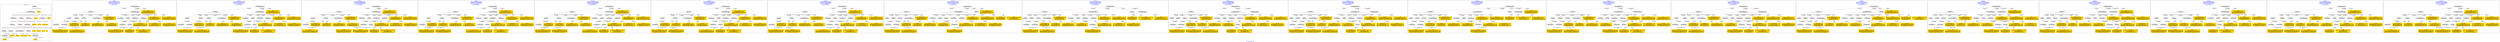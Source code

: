 digraph n0 {
fontcolor="blue"
remincross="true"
label="s27-s-the-huntington.json"
subgraph cluster_0 {
label="1-correct model"
n2[style="filled",color="white",fillcolor="lightgray",label="E12_Production1"];
n3[style="filled",color="white",fillcolor="lightgray",label="E21_Person1"];
n4[style="filled",color="white",fillcolor="lightgray",label="E55_Type1"];
n5[style="filled",color="white",fillcolor="lightgray",label="E52_Time-Span3"];
n6[style="filled",color="white",fillcolor="lightgray",label="E69_Death1"];
n7[style="filled",color="white",fillcolor="lightgray",label="E74_Group1"];
n8[style="filled",color="white",fillcolor="lightgray",label="E82_Actor_Appellation1"];
n9[style="filled",color="white",fillcolor="lightgray",label="E67_Birth1"];
n10[shape="plaintext",style="filled",fillcolor="gold",label="artist_URI"];
n11[style="filled",color="white",fillcolor="lightgray",label="E22_Man-Made_Object1"];
n12[style="filled",color="white",fillcolor="lightgray",label="E35_Title1"];
n13[style="filled",color="white",fillcolor="lightgray",label="E8_Acquisition1"];
n14[shape="plaintext",style="filled",fillcolor="gold",label="description"];
n15[style="filled",color="white",fillcolor="lightgray",label="E54_Dimension1"];
n16[shape="plaintext",style="filled",fillcolor="gold",label="object_uri"];
n17[shape="plaintext",style="filled",fillcolor="gold",label="Artwork_Title"];
n18[style="filled",color="white",fillcolor="lightgray",label="E38_Image1"];
n19[shape="plaintext",style="filled",fillcolor="gold",label="image_url"];
n20[style="filled",color="white",fillcolor="lightgray",label="E52_Time-Span1"];
n21[shape="plaintext",style="filled",fillcolor="gold",label="birth_date"];
n22[style="filled",color="white",fillcolor="lightgray",label="E52_Time-Span2"];
n23[shape="plaintext",style="filled",fillcolor="gold",label="death_date"];
n24[shape="plaintext",style="filled",fillcolor="gold",label="date"];
n25[shape="plaintext",style="filled",fillcolor="gold",label="dimensions_inch"];
n26[shape="plaintext",style="filled",fillcolor="gold",label="medium_uri"];
n27[shape="plaintext",style="filled",fillcolor="gold",label="medium"];
n28[shape="plaintext",style="filled",fillcolor="gold",label="Nationality_URI"];
n29[shape="plaintext",style="filled",fillcolor="gold",label="nationality"];
n30[shape="plaintext",style="filled",fillcolor="gold",label="artist_appellation_uri"];
n31[shape="plaintext",style="filled",fillcolor="gold",label="name"];
n32[shape="plaintext",style="filled",fillcolor="gold",label="credit_line"];
}
subgraph cluster_1 {
label="candidate 0\nlink coherence:0.9333333333333333\nnode coherence:0.9642857142857143\nconfidence:0.35275054637971054\nmapping score:0.4806787535551416\ncost:29.99844\n-precision:0.7-recall:0.7"
n34[style="filled",color="white",fillcolor="lightgray",label="E12_Production1"];
n35[style="filled",color="white",fillcolor="lightgray",label="E52_Time-Span2"];
n36[style="filled",color="white",fillcolor="lightgray",label="E55_Type1"];
n37[style="filled",color="white",fillcolor="lightgray",label="E21_Person1"];
n38[style="filled",color="white",fillcolor="lightgray",label="E67_Birth1"];
n39[style="filled",color="white",fillcolor="lightgray",label="E69_Death1"];
n40[style="filled",color="white",fillcolor="lightgray",label="E74_Group1"];
n41[style="filled",color="white",fillcolor="lightgray",label="E82_Actor_Appellation1"];
n42[style="filled",color="white",fillcolor="lightgray",label="E22_Man-Made_Object1"];
n43[style="filled",color="white",fillcolor="lightgray",label="E35_Title1"];
n44[style="filled",color="white",fillcolor="lightgray",label="E54_Dimension1"];
n45[style="filled",color="white",fillcolor="lightgray",label="E8_Acquisition1"];
n46[style="filled",color="white",fillcolor="lightgray",label="E33_Linguistic_Object2"];
n47[style="filled",color="white",fillcolor="lightgray",label="E52_Time-Span1"];
n48[style="filled",color="white",fillcolor="lightgray",label="E52_Time-Span3"];
n49[shape="plaintext",style="filled",fillcolor="gold",label="medium_uri\n[E55_Type,classLink,0.376]\n[E57_Material,classLink,0.305]\n[E74_Group,classLink,0.275]\n[E55_Type,label,0.044]"];
n50[shape="plaintext",style="filled",fillcolor="gold",label="medium\n[E29_Design_or_Procedure,P3_has_note,0.291]\n[E55_Type,label,0.259]\n[E57_Material,label,0.252]\n[E12_Production,P3_has_note,0.198]"];
n51[shape="plaintext",style="filled",fillcolor="gold",label="date\n[E52_Time-Span,label,0.354]\n[E52_Time-Span,P82_at_some_time_within,0.308]\n[E52_Time-Span,P82b_end_of_the_end,0.184]\n[E52_Time-Span,P82a_begin_of_the_begin,0.155]"];
n52[shape="plaintext",style="filled",fillcolor="gold",label="Nationality_URI\n[E74_Group,classLink,0.678]\n[E55_Type,classLink,0.188]\n[E57_Material,classLink,0.088]\n[E55_Type,label,0.046]"];
n53[shape="plaintext",style="filled",fillcolor="gold",label="image_url\n[E38_Image,classLink,0.432]\n[E78_Collection,classLink,0.237]\n[E22_Man-Made_Object,classLink,0.201]\n[E57_Material,label,0.129]"];
n54[shape="plaintext",style="filled",fillcolor="gold",label="nationality\n[E74_Group,label,0.509]\n[E74_Group,classLink,0.3]\n[E55_Type,label,0.121]\n[E21_Person,P3_has_note,0.07]"];
n55[shape="plaintext",style="filled",fillcolor="gold",label="name\n[E82_Actor_Appellation,label,0.387]\n[E30_Right,P3_has_note,0.273]\n[E22_Man-Made_Object,P3_has_note,0.171]\n[E33_Linguistic_Object,P3_has_note,0.169]"];
n56[shape="plaintext",style="filled",fillcolor="gold",label="birth_date\n[E52_Time-Span,P82a_begin_of_the_begin,0.434]\n[E52_Time-Span,P82_at_some_time_within,0.297]\n[E52_Time-Span,P82b_end_of_the_end,0.217]\n[E33_Linguistic_Object,P3_has_note,0.053]"];
n57[shape="plaintext",style="filled",fillcolor="gold",label="artist_appellation_uri\n[E82_Actor_Appellation,classLink,0.558]\n[E21_Person,classLink,0.395]\n[E39_Actor,classLink,0.036]\n[E30_Right,P3_has_note,0.011]"];
n58[shape="plaintext",style="filled",fillcolor="gold",label="Artwork_Title\n[E35_Title,label,0.322]\n[E22_Man-Made_Object,P3_has_note,0.282]\n[E73_Information_Object,P3_has_note,0.232]\n[E33_Linguistic_Object,P3_has_note,0.164]"];
n59[shape="plaintext",style="filled",fillcolor="gold",label="dimensions_inch\n[E54_Dimension,P3_has_note,0.589]\n[E55_Type,label,0.14]\n[E22_Man-Made_Object,classLink,0.137]\n[E12_Production,P3_has_note,0.134]"];
n60[shape="plaintext",style="filled",fillcolor="gold",label="credit_line\n[E8_Acquisition,P3_has_note,0.364]\n[E33_Linguistic_Object,P3_has_note,0.219]\n[E22_Man-Made_Object,classLink,0.209]\n[E30_Right,P3_has_note,0.208]"];
n61[shape="plaintext",style="filled",fillcolor="gold",label="description\n[E22_Man-Made_Object,P3_has_note,0.325]\n[E34_Inscription,P3_has_note,0.324]\n[E73_Information_Object,P3_has_note,0.289]\n[E33_Linguistic_Object,P3_has_note,0.063]"];
n62[shape="plaintext",style="filled",fillcolor="gold",label="object_uri\n[E30_Right,P3_has_note,0.494]\n[E82_Actor_Appellation,label,0.218]\n[E22_Man-Made_Object,classLink,0.146]\n[E8_Acquisition,P3_has_note,0.143]"];
n63[shape="plaintext",style="filled",fillcolor="gold",label="death_date\n[E52_Time-Span,P82b_end_of_the_end,0.471]\n[E52_Time-Span,P82_at_some_time_within,0.366]\n[E52_Time-Span,P82a_begin_of_the_begin,0.093]\n[E12_Production,P3_has_note,0.07]"];
n64[shape="plaintext",style="filled",fillcolor="gold",label="artist_URI\n[E21_Person,classLink,0.34]\n[E39_Actor,classLink,0.299]\n[E82_Actor_Appellation,classLink,0.27]\n[E30_Right,P3_has_note,0.09]"];
}
subgraph cluster_2 {
label="candidate 1\nlink coherence:0.9333333333333333\nnode coherence:0.9642857142857143\nconfidence:0.35275054637971054\nmapping score:0.4806787535551416\ncost:29.99845\n-precision:0.7-recall:0.7"
n66[style="filled",color="white",fillcolor="lightgray",label="E12_Production1"];
n67[style="filled",color="white",fillcolor="lightgray",label="E52_Time-Span2"];
n68[style="filled",color="white",fillcolor="lightgray",label="E55_Type1"];
n69[style="filled",color="white",fillcolor="lightgray",label="E21_Person1"];
n70[style="filled",color="white",fillcolor="lightgray",label="E67_Birth1"];
n71[style="filled",color="white",fillcolor="lightgray",label="E69_Death1"];
n72[style="filled",color="white",fillcolor="lightgray",label="E74_Group1"];
n73[style="filled",color="white",fillcolor="lightgray",label="E82_Actor_Appellation1"];
n74[style="filled",color="white",fillcolor="lightgray",label="E22_Man-Made_Object1"];
n75[style="filled",color="white",fillcolor="lightgray",label="E35_Title1"];
n76[style="filled",color="white",fillcolor="lightgray",label="E54_Dimension1"];
n77[style="filled",color="white",fillcolor="lightgray",label="E8_Acquisition1"];
n78[style="filled",color="white",fillcolor="lightgray",label="E33_Linguistic_Object1"];
n79[style="filled",color="white",fillcolor="lightgray",label="E52_Time-Span1"];
n80[style="filled",color="white",fillcolor="lightgray",label="E52_Time-Span3"];
n81[shape="plaintext",style="filled",fillcolor="gold",label="medium_uri\n[E55_Type,classLink,0.376]\n[E57_Material,classLink,0.305]\n[E74_Group,classLink,0.275]\n[E55_Type,label,0.044]"];
n82[shape="plaintext",style="filled",fillcolor="gold",label="medium\n[E29_Design_or_Procedure,P3_has_note,0.291]\n[E55_Type,label,0.259]\n[E57_Material,label,0.252]\n[E12_Production,P3_has_note,0.198]"];
n83[shape="plaintext",style="filled",fillcolor="gold",label="name\n[E82_Actor_Appellation,label,0.387]\n[E30_Right,P3_has_note,0.273]\n[E22_Man-Made_Object,P3_has_note,0.171]\n[E33_Linguistic_Object,P3_has_note,0.169]"];
n84[shape="plaintext",style="filled",fillcolor="gold",label="date\n[E52_Time-Span,label,0.354]\n[E52_Time-Span,P82_at_some_time_within,0.308]\n[E52_Time-Span,P82b_end_of_the_end,0.184]\n[E52_Time-Span,P82a_begin_of_the_begin,0.155]"];
n85[shape="plaintext",style="filled",fillcolor="gold",label="Nationality_URI\n[E74_Group,classLink,0.678]\n[E55_Type,classLink,0.188]\n[E57_Material,classLink,0.088]\n[E55_Type,label,0.046]"];
n86[shape="plaintext",style="filled",fillcolor="gold",label="image_url\n[E38_Image,classLink,0.432]\n[E78_Collection,classLink,0.237]\n[E22_Man-Made_Object,classLink,0.201]\n[E57_Material,label,0.129]"];
n87[shape="plaintext",style="filled",fillcolor="gold",label="nationality\n[E74_Group,label,0.509]\n[E74_Group,classLink,0.3]\n[E55_Type,label,0.121]\n[E21_Person,P3_has_note,0.07]"];
n88[shape="plaintext",style="filled",fillcolor="gold",label="birth_date\n[E52_Time-Span,P82a_begin_of_the_begin,0.434]\n[E52_Time-Span,P82_at_some_time_within,0.297]\n[E52_Time-Span,P82b_end_of_the_end,0.217]\n[E33_Linguistic_Object,P3_has_note,0.053]"];
n89[shape="plaintext",style="filled",fillcolor="gold",label="artist_appellation_uri\n[E82_Actor_Appellation,classLink,0.558]\n[E21_Person,classLink,0.395]\n[E39_Actor,classLink,0.036]\n[E30_Right,P3_has_note,0.011]"];
n90[shape="plaintext",style="filled",fillcolor="gold",label="Artwork_Title\n[E35_Title,label,0.322]\n[E22_Man-Made_Object,P3_has_note,0.282]\n[E73_Information_Object,P3_has_note,0.232]\n[E33_Linguistic_Object,P3_has_note,0.164]"];
n91[shape="plaintext",style="filled",fillcolor="gold",label="dimensions_inch\n[E54_Dimension,P3_has_note,0.589]\n[E55_Type,label,0.14]\n[E22_Man-Made_Object,classLink,0.137]\n[E12_Production,P3_has_note,0.134]"];
n92[shape="plaintext",style="filled",fillcolor="gold",label="credit_line\n[E8_Acquisition,P3_has_note,0.364]\n[E33_Linguistic_Object,P3_has_note,0.219]\n[E22_Man-Made_Object,classLink,0.209]\n[E30_Right,P3_has_note,0.208]"];
n93[shape="plaintext",style="filled",fillcolor="gold",label="description\n[E22_Man-Made_Object,P3_has_note,0.325]\n[E34_Inscription,P3_has_note,0.324]\n[E73_Information_Object,P3_has_note,0.289]\n[E33_Linguistic_Object,P3_has_note,0.063]"];
n94[shape="plaintext",style="filled",fillcolor="gold",label="object_uri\n[E30_Right,P3_has_note,0.494]\n[E82_Actor_Appellation,label,0.218]\n[E22_Man-Made_Object,classLink,0.146]\n[E8_Acquisition,P3_has_note,0.143]"];
n95[shape="plaintext",style="filled",fillcolor="gold",label="death_date\n[E52_Time-Span,P82b_end_of_the_end,0.471]\n[E52_Time-Span,P82_at_some_time_within,0.366]\n[E52_Time-Span,P82a_begin_of_the_begin,0.093]\n[E12_Production,P3_has_note,0.07]"];
n96[shape="plaintext",style="filled",fillcolor="gold",label="artist_URI\n[E21_Person,classLink,0.34]\n[E39_Actor,classLink,0.299]\n[E82_Actor_Appellation,classLink,0.27]\n[E30_Right,P3_has_note,0.09]"];
}
subgraph cluster_3 {
label="candidate 10\nlink coherence:0.8928571428571429\nnode coherence:0.9259259259259259\nconfidence:0.36133980156570833\nmapping score:0.48117190916387803\ncost:27.99865\n-precision:0.64-recall:0.6"
n98[style="filled",color="white",fillcolor="lightgray",label="E12_Production1"];
n99[style="filled",color="white",fillcolor="lightgray",label="E52_Time-Span2"];
n100[style="filled",color="white",fillcolor="lightgray",label="E55_Type1"];
n101[style="filled",color="white",fillcolor="lightgray",label="E21_Person1"];
n102[style="filled",color="white",fillcolor="lightgray",label="E67_Birth1"];
n103[style="filled",color="white",fillcolor="lightgray",label="E74_Group1"];
n104[style="filled",color="white",fillcolor="lightgray",label="E82_Actor_Appellation1"];
n105[style="filled",color="white",fillcolor="lightgray",label="E22_Man-Made_Object1"];
n106[style="filled",color="white",fillcolor="lightgray",label="E35_Title1"];
n107[style="filled",color="white",fillcolor="lightgray",label="E54_Dimension1"];
n108[style="filled",color="white",fillcolor="lightgray",label="E8_Acquisition1"];
n109[style="filled",color="white",fillcolor="lightgray",label="E33_Linguistic_Object1"];
n110[style="filled",color="white",fillcolor="lightgray",label="E52_Time-Span1"];
n111[shape="plaintext",style="filled",fillcolor="gold",label="medium_uri\n[E55_Type,classLink,0.376]\n[E57_Material,classLink,0.305]\n[E74_Group,classLink,0.275]\n[E55_Type,label,0.044]"];
n112[shape="plaintext",style="filled",fillcolor="gold",label="medium\n[E29_Design_or_Procedure,P3_has_note,0.291]\n[E55_Type,label,0.259]\n[E57_Material,label,0.252]\n[E12_Production,P3_has_note,0.198]"];
n113[shape="plaintext",style="filled",fillcolor="gold",label="name\n[E82_Actor_Appellation,label,0.387]\n[E30_Right,P3_has_note,0.273]\n[E22_Man-Made_Object,P3_has_note,0.171]\n[E33_Linguistic_Object,P3_has_note,0.169]"];
n114[shape="plaintext",style="filled",fillcolor="gold",label="Nationality_URI\n[E74_Group,classLink,0.678]\n[E55_Type,classLink,0.188]\n[E57_Material,classLink,0.088]\n[E55_Type,label,0.046]"];
n115[shape="plaintext",style="filled",fillcolor="gold",label="image_url\n[E38_Image,classLink,0.432]\n[E78_Collection,classLink,0.237]\n[E22_Man-Made_Object,classLink,0.201]\n[E57_Material,label,0.129]"];
n116[shape="plaintext",style="filled",fillcolor="gold",label="nationality\n[E74_Group,label,0.509]\n[E74_Group,classLink,0.3]\n[E55_Type,label,0.121]\n[E21_Person,P3_has_note,0.07]"];
n117[shape="plaintext",style="filled",fillcolor="gold",label="date\n[E52_Time-Span,label,0.354]\n[E52_Time-Span,P82_at_some_time_within,0.308]\n[E52_Time-Span,P82b_end_of_the_end,0.184]\n[E52_Time-Span,P82a_begin_of_the_begin,0.155]"];
n118[shape="plaintext",style="filled",fillcolor="gold",label="artist_appellation_uri\n[E82_Actor_Appellation,classLink,0.558]\n[E21_Person,classLink,0.395]\n[E39_Actor,classLink,0.036]\n[E30_Right,P3_has_note,0.011]"];
n119[shape="plaintext",style="filled",fillcolor="gold",label="Artwork_Title\n[E35_Title,label,0.322]\n[E22_Man-Made_Object,P3_has_note,0.282]\n[E73_Information_Object,P3_has_note,0.232]\n[E33_Linguistic_Object,P3_has_note,0.164]"];
n120[shape="plaintext",style="filled",fillcolor="gold",label="birth_date\n[E52_Time-Span,P82a_begin_of_the_begin,0.434]\n[E52_Time-Span,P82_at_some_time_within,0.297]\n[E52_Time-Span,P82b_end_of_the_end,0.217]\n[E33_Linguistic_Object,P3_has_note,0.053]"];
n121[shape="plaintext",style="filled",fillcolor="gold",label="dimensions_inch\n[E54_Dimension,P3_has_note,0.589]\n[E55_Type,label,0.14]\n[E22_Man-Made_Object,classLink,0.137]\n[E12_Production,P3_has_note,0.134]"];
n122[shape="plaintext",style="filled",fillcolor="gold",label="credit_line\n[E8_Acquisition,P3_has_note,0.364]\n[E33_Linguistic_Object,P3_has_note,0.219]\n[E22_Man-Made_Object,classLink,0.209]\n[E30_Right,P3_has_note,0.208]"];
n123[shape="plaintext",style="filled",fillcolor="gold",label="description\n[E22_Man-Made_Object,P3_has_note,0.325]\n[E34_Inscription,P3_has_note,0.324]\n[E73_Information_Object,P3_has_note,0.289]\n[E33_Linguistic_Object,P3_has_note,0.063]"];
n124[shape="plaintext",style="filled",fillcolor="gold",label="object_uri\n[E30_Right,P3_has_note,0.494]\n[E82_Actor_Appellation,label,0.218]\n[E22_Man-Made_Object,classLink,0.146]\n[E8_Acquisition,P3_has_note,0.143]"];
n125[shape="plaintext",style="filled",fillcolor="gold",label="death_date\n[E52_Time-Span,P82b_end_of_the_end,0.471]\n[E52_Time-Span,P82_at_some_time_within,0.366]\n[E52_Time-Span,P82a_begin_of_the_begin,0.093]\n[E12_Production,P3_has_note,0.07]"];
n126[shape="plaintext",style="filled",fillcolor="gold",label="artist_URI\n[E21_Person,classLink,0.34]\n[E39_Actor,classLink,0.299]\n[E82_Actor_Appellation,classLink,0.27]\n[E30_Right,P3_has_note,0.09]"];
}
subgraph cluster_4 {
label="candidate 11\nlink coherence:0.8928571428571429\nnode coherence:0.9259259259259259\nconfidence:0.36133980156570833\nmapping score:0.48117190916387803\ncost:126.99864\n-precision:0.68-recall:0.63"
n128[style="filled",color="white",fillcolor="lightgray",label="E12_Production1"];
n129[style="filled",color="white",fillcolor="lightgray",label="E52_Time-Span2"];
n130[style="filled",color="white",fillcolor="lightgray",label="E55_Type1"];
n131[style="filled",color="white",fillcolor="lightgray",label="E21_Person1"];
n132[style="filled",color="white",fillcolor="lightgray",label="E67_Birth1"];
n133[style="filled",color="white",fillcolor="lightgray",label="E74_Group1"];
n134[style="filled",color="white",fillcolor="lightgray",label="E82_Actor_Appellation1"];
n135[style="filled",color="white",fillcolor="lightgray",label="E22_Man-Made_Object1"];
n136[style="filled",color="white",fillcolor="lightgray",label="E35_Title1"];
n137[style="filled",color="white",fillcolor="lightgray",label="E54_Dimension1"];
n138[style="filled",color="white",fillcolor="lightgray",label="E8_Acquisition1"];
n139[style="filled",color="white",fillcolor="lightgray",label="E33_Linguistic_Object2"];
n140[style="filled",color="white",fillcolor="lightgray",label="E52_Time-Span1"];
n141[shape="plaintext",style="filled",fillcolor="gold",label="medium_uri\n[E55_Type,classLink,0.376]\n[E57_Material,classLink,0.305]\n[E74_Group,classLink,0.275]\n[E55_Type,label,0.044]"];
n142[shape="plaintext",style="filled",fillcolor="gold",label="medium\n[E29_Design_or_Procedure,P3_has_note,0.291]\n[E55_Type,label,0.259]\n[E57_Material,label,0.252]\n[E12_Production,P3_has_note,0.198]"];
n143[shape="plaintext",style="filled",fillcolor="gold",label="Nationality_URI\n[E74_Group,classLink,0.678]\n[E55_Type,classLink,0.188]\n[E57_Material,classLink,0.088]\n[E55_Type,label,0.046]"];
n144[shape="plaintext",style="filled",fillcolor="gold",label="image_url\n[E38_Image,classLink,0.432]\n[E78_Collection,classLink,0.237]\n[E22_Man-Made_Object,classLink,0.201]\n[E57_Material,label,0.129]"];
n145[shape="plaintext",style="filled",fillcolor="gold",label="nationality\n[E74_Group,label,0.509]\n[E74_Group,classLink,0.3]\n[E55_Type,label,0.121]\n[E21_Person,P3_has_note,0.07]"];
n146[shape="plaintext",style="filled",fillcolor="gold",label="birth_date\n[E52_Time-Span,P82a_begin_of_the_begin,0.434]\n[E52_Time-Span,P82_at_some_time_within,0.297]\n[E52_Time-Span,P82b_end_of_the_end,0.217]\n[E33_Linguistic_Object,P3_has_note,0.053]"];
n147[shape="plaintext",style="filled",fillcolor="gold",label="name\n[E82_Actor_Appellation,label,0.387]\n[E30_Right,P3_has_note,0.273]\n[E22_Man-Made_Object,P3_has_note,0.171]\n[E33_Linguistic_Object,P3_has_note,0.169]"];
n148[shape="plaintext",style="filled",fillcolor="gold",label="death_date\n[E52_Time-Span,P82b_end_of_the_end,0.471]\n[E52_Time-Span,P82_at_some_time_within,0.366]\n[E52_Time-Span,P82a_begin_of_the_begin,0.093]\n[E12_Production,P3_has_note,0.07]"];
n149[shape="plaintext",style="filled",fillcolor="gold",label="artist_appellation_uri\n[E82_Actor_Appellation,classLink,0.558]\n[E21_Person,classLink,0.395]\n[E39_Actor,classLink,0.036]\n[E30_Right,P3_has_note,0.011]"];
n150[shape="plaintext",style="filled",fillcolor="gold",label="Artwork_Title\n[E35_Title,label,0.322]\n[E22_Man-Made_Object,P3_has_note,0.282]\n[E73_Information_Object,P3_has_note,0.232]\n[E33_Linguistic_Object,P3_has_note,0.164]"];
n151[shape="plaintext",style="filled",fillcolor="gold",label="dimensions_inch\n[E54_Dimension,P3_has_note,0.589]\n[E55_Type,label,0.14]\n[E22_Man-Made_Object,classLink,0.137]\n[E12_Production,P3_has_note,0.134]"];
n152[shape="plaintext",style="filled",fillcolor="gold",label="credit_line\n[E8_Acquisition,P3_has_note,0.364]\n[E33_Linguistic_Object,P3_has_note,0.219]\n[E22_Man-Made_Object,classLink,0.209]\n[E30_Right,P3_has_note,0.208]"];
n153[shape="plaintext",style="filled",fillcolor="gold",label="description\n[E22_Man-Made_Object,P3_has_note,0.325]\n[E34_Inscription,P3_has_note,0.324]\n[E73_Information_Object,P3_has_note,0.289]\n[E33_Linguistic_Object,P3_has_note,0.063]"];
n154[shape="plaintext",style="filled",fillcolor="gold",label="object_uri\n[E30_Right,P3_has_note,0.494]\n[E82_Actor_Appellation,label,0.218]\n[E22_Man-Made_Object,classLink,0.146]\n[E8_Acquisition,P3_has_note,0.143]"];
n155[shape="plaintext",style="filled",fillcolor="gold",label="date\n[E52_Time-Span,label,0.354]\n[E52_Time-Span,P82_at_some_time_within,0.308]\n[E52_Time-Span,P82b_end_of_the_end,0.184]\n[E52_Time-Span,P82a_begin_of_the_begin,0.155]"];
n156[shape="plaintext",style="filled",fillcolor="gold",label="artist_URI\n[E21_Person,classLink,0.34]\n[E39_Actor,classLink,0.299]\n[E82_Actor_Appellation,classLink,0.27]\n[E30_Right,P3_has_note,0.09]"];
}
subgraph cluster_5 {
label="candidate 12\nlink coherence:0.8928571428571429\nnode coherence:0.9259259259259259\nconfidence:0.36133980156570833\nmapping score:0.48117190916387803\ncost:126.99865\n-precision:0.68-recall:0.63"
n158[style="filled",color="white",fillcolor="lightgray",label="E12_Production1"];
n159[style="filled",color="white",fillcolor="lightgray",label="E52_Time-Span2"];
n160[style="filled",color="white",fillcolor="lightgray",label="E55_Type1"];
n161[style="filled",color="white",fillcolor="lightgray",label="E21_Person1"];
n162[style="filled",color="white",fillcolor="lightgray",label="E67_Birth1"];
n163[style="filled",color="white",fillcolor="lightgray",label="E74_Group1"];
n164[style="filled",color="white",fillcolor="lightgray",label="E82_Actor_Appellation1"];
n165[style="filled",color="white",fillcolor="lightgray",label="E22_Man-Made_Object1"];
n166[style="filled",color="white",fillcolor="lightgray",label="E35_Title1"];
n167[style="filled",color="white",fillcolor="lightgray",label="E54_Dimension1"];
n168[style="filled",color="white",fillcolor="lightgray",label="E8_Acquisition1"];
n169[style="filled",color="white",fillcolor="lightgray",label="E33_Linguistic_Object1"];
n170[style="filled",color="white",fillcolor="lightgray",label="E52_Time-Span1"];
n171[shape="plaintext",style="filled",fillcolor="gold",label="medium_uri\n[E55_Type,classLink,0.376]\n[E57_Material,classLink,0.305]\n[E74_Group,classLink,0.275]\n[E55_Type,label,0.044]"];
n172[shape="plaintext",style="filled",fillcolor="gold",label="medium\n[E29_Design_or_Procedure,P3_has_note,0.291]\n[E55_Type,label,0.259]\n[E57_Material,label,0.252]\n[E12_Production,P3_has_note,0.198]"];
n173[shape="plaintext",style="filled",fillcolor="gold",label="name\n[E82_Actor_Appellation,label,0.387]\n[E30_Right,P3_has_note,0.273]\n[E22_Man-Made_Object,P3_has_note,0.171]\n[E33_Linguistic_Object,P3_has_note,0.169]"];
n174[shape="plaintext",style="filled",fillcolor="gold",label="Nationality_URI\n[E74_Group,classLink,0.678]\n[E55_Type,classLink,0.188]\n[E57_Material,classLink,0.088]\n[E55_Type,label,0.046]"];
n175[shape="plaintext",style="filled",fillcolor="gold",label="image_url\n[E38_Image,classLink,0.432]\n[E78_Collection,classLink,0.237]\n[E22_Man-Made_Object,classLink,0.201]\n[E57_Material,label,0.129]"];
n176[shape="plaintext",style="filled",fillcolor="gold",label="nationality\n[E74_Group,label,0.509]\n[E74_Group,classLink,0.3]\n[E55_Type,label,0.121]\n[E21_Person,P3_has_note,0.07]"];
n177[shape="plaintext",style="filled",fillcolor="gold",label="birth_date\n[E52_Time-Span,P82a_begin_of_the_begin,0.434]\n[E52_Time-Span,P82_at_some_time_within,0.297]\n[E52_Time-Span,P82b_end_of_the_end,0.217]\n[E33_Linguistic_Object,P3_has_note,0.053]"];
n178[shape="plaintext",style="filled",fillcolor="gold",label="death_date\n[E52_Time-Span,P82b_end_of_the_end,0.471]\n[E52_Time-Span,P82_at_some_time_within,0.366]\n[E52_Time-Span,P82a_begin_of_the_begin,0.093]\n[E12_Production,P3_has_note,0.07]"];
n179[shape="plaintext",style="filled",fillcolor="gold",label="artist_appellation_uri\n[E82_Actor_Appellation,classLink,0.558]\n[E21_Person,classLink,0.395]\n[E39_Actor,classLink,0.036]\n[E30_Right,P3_has_note,0.011]"];
n180[shape="plaintext",style="filled",fillcolor="gold",label="Artwork_Title\n[E35_Title,label,0.322]\n[E22_Man-Made_Object,P3_has_note,0.282]\n[E73_Information_Object,P3_has_note,0.232]\n[E33_Linguistic_Object,P3_has_note,0.164]"];
n181[shape="plaintext",style="filled",fillcolor="gold",label="dimensions_inch\n[E54_Dimension,P3_has_note,0.589]\n[E55_Type,label,0.14]\n[E22_Man-Made_Object,classLink,0.137]\n[E12_Production,P3_has_note,0.134]"];
n182[shape="plaintext",style="filled",fillcolor="gold",label="credit_line\n[E8_Acquisition,P3_has_note,0.364]\n[E33_Linguistic_Object,P3_has_note,0.219]\n[E22_Man-Made_Object,classLink,0.209]\n[E30_Right,P3_has_note,0.208]"];
n183[shape="plaintext",style="filled",fillcolor="gold",label="description\n[E22_Man-Made_Object,P3_has_note,0.325]\n[E34_Inscription,P3_has_note,0.324]\n[E73_Information_Object,P3_has_note,0.289]\n[E33_Linguistic_Object,P3_has_note,0.063]"];
n184[shape="plaintext",style="filled",fillcolor="gold",label="object_uri\n[E30_Right,P3_has_note,0.494]\n[E82_Actor_Appellation,label,0.218]\n[E22_Man-Made_Object,classLink,0.146]\n[E8_Acquisition,P3_has_note,0.143]"];
n185[shape="plaintext",style="filled",fillcolor="gold",label="date\n[E52_Time-Span,label,0.354]\n[E52_Time-Span,P82_at_some_time_within,0.308]\n[E52_Time-Span,P82b_end_of_the_end,0.184]\n[E52_Time-Span,P82a_begin_of_the_begin,0.155]"];
n186[shape="plaintext",style="filled",fillcolor="gold",label="artist_URI\n[E21_Person,classLink,0.34]\n[E39_Actor,classLink,0.299]\n[E82_Actor_Appellation,classLink,0.27]\n[E30_Right,P3_has_note,0.09]"];
}
subgraph cluster_6 {
label="candidate 13\nlink coherence:0.8928571428571429\nnode coherence:0.9259259259259259\nconfidence:0.3593055848875854\nmapping score:0.4804938369378371\ncost:126.99864\n-precision:0.71-recall:0.67"
n188[style="filled",color="white",fillcolor="lightgray",label="E12_Production1"];
n189[style="filled",color="white",fillcolor="lightgray",label="E52_Time-Span2"];
n190[style="filled",color="white",fillcolor="lightgray",label="E55_Type1"];
n191[style="filled",color="white",fillcolor="lightgray",label="E21_Person1"];
n192[style="filled",color="white",fillcolor="lightgray",label="E67_Birth1"];
n193[style="filled",color="white",fillcolor="lightgray",label="E74_Group1"];
n194[style="filled",color="white",fillcolor="lightgray",label="E82_Actor_Appellation1"];
n195[style="filled",color="white",fillcolor="lightgray",label="E22_Man-Made_Object1"];
n196[style="filled",color="white",fillcolor="lightgray",label="E35_Title1"];
n197[style="filled",color="white",fillcolor="lightgray",label="E54_Dimension1"];
n198[style="filled",color="white",fillcolor="lightgray",label="E8_Acquisition1"];
n199[style="filled",color="white",fillcolor="lightgray",label="E33_Linguistic_Object2"];
n200[style="filled",color="white",fillcolor="lightgray",label="E52_Time-Span1"];
n201[shape="plaintext",style="filled",fillcolor="gold",label="medium_uri\n[E55_Type,classLink,0.376]\n[E57_Material,classLink,0.305]\n[E74_Group,classLink,0.275]\n[E55_Type,label,0.044]"];
n202[shape="plaintext",style="filled",fillcolor="gold",label="medium\n[E29_Design_or_Procedure,P3_has_note,0.291]\n[E55_Type,label,0.259]\n[E57_Material,label,0.252]\n[E12_Production,P3_has_note,0.198]"];
n203[shape="plaintext",style="filled",fillcolor="gold",label="Nationality_URI\n[E74_Group,classLink,0.678]\n[E55_Type,classLink,0.188]\n[E57_Material,classLink,0.088]\n[E55_Type,label,0.046]"];
n204[shape="plaintext",style="filled",fillcolor="gold",label="image_url\n[E38_Image,classLink,0.432]\n[E78_Collection,classLink,0.237]\n[E22_Man-Made_Object,classLink,0.201]\n[E57_Material,label,0.129]"];
n205[shape="plaintext",style="filled",fillcolor="gold",label="nationality\n[E74_Group,label,0.509]\n[E74_Group,classLink,0.3]\n[E55_Type,label,0.121]\n[E21_Person,P3_has_note,0.07]"];
n206[shape="plaintext",style="filled",fillcolor="gold",label="name\n[E82_Actor_Appellation,label,0.387]\n[E30_Right,P3_has_note,0.273]\n[E22_Man-Made_Object,P3_has_note,0.171]\n[E33_Linguistic_Object,P3_has_note,0.169]"];
n207[shape="plaintext",style="filled",fillcolor="gold",label="birth_date\n[E52_Time-Span,P82a_begin_of_the_begin,0.434]\n[E52_Time-Span,P82_at_some_time_within,0.297]\n[E52_Time-Span,P82b_end_of_the_end,0.217]\n[E33_Linguistic_Object,P3_has_note,0.053]"];
n208[shape="plaintext",style="filled",fillcolor="gold",label="artist_appellation_uri\n[E82_Actor_Appellation,classLink,0.558]\n[E21_Person,classLink,0.395]\n[E39_Actor,classLink,0.036]\n[E30_Right,P3_has_note,0.011]"];
n209[shape="plaintext",style="filled",fillcolor="gold",label="Artwork_Title\n[E35_Title,label,0.322]\n[E22_Man-Made_Object,P3_has_note,0.282]\n[E73_Information_Object,P3_has_note,0.232]\n[E33_Linguistic_Object,P3_has_note,0.164]"];
n210[shape="plaintext",style="filled",fillcolor="gold",label="dimensions_inch\n[E54_Dimension,P3_has_note,0.589]\n[E55_Type,label,0.14]\n[E22_Man-Made_Object,classLink,0.137]\n[E12_Production,P3_has_note,0.134]"];
n211[shape="plaintext",style="filled",fillcolor="gold",label="credit_line\n[E8_Acquisition,P3_has_note,0.364]\n[E33_Linguistic_Object,P3_has_note,0.219]\n[E22_Man-Made_Object,classLink,0.209]\n[E30_Right,P3_has_note,0.208]"];
n212[shape="plaintext",style="filled",fillcolor="gold",label="description\n[E22_Man-Made_Object,P3_has_note,0.325]\n[E34_Inscription,P3_has_note,0.324]\n[E73_Information_Object,P3_has_note,0.289]\n[E33_Linguistic_Object,P3_has_note,0.063]"];
n213[shape="plaintext",style="filled",fillcolor="gold",label="object_uri\n[E30_Right,P3_has_note,0.494]\n[E82_Actor_Appellation,label,0.218]\n[E22_Man-Made_Object,classLink,0.146]\n[E8_Acquisition,P3_has_note,0.143]"];
n214[shape="plaintext",style="filled",fillcolor="gold",label="death_date\n[E52_Time-Span,P82b_end_of_the_end,0.471]\n[E52_Time-Span,P82_at_some_time_within,0.366]\n[E52_Time-Span,P82a_begin_of_the_begin,0.093]\n[E12_Production,P3_has_note,0.07]"];
n215[shape="plaintext",style="filled",fillcolor="gold",label="date\n[E52_Time-Span,label,0.354]\n[E52_Time-Span,P82_at_some_time_within,0.308]\n[E52_Time-Span,P82b_end_of_the_end,0.184]\n[E52_Time-Span,P82a_begin_of_the_begin,0.155]"];
n216[shape="plaintext",style="filled",fillcolor="gold",label="artist_URI\n[E21_Person,classLink,0.34]\n[E39_Actor,classLink,0.299]\n[E82_Actor_Appellation,classLink,0.27]\n[E30_Right,P3_has_note,0.09]"];
}
subgraph cluster_7 {
label="candidate 14\nlink coherence:0.8928571428571429\nnode coherence:0.9259259259259259\nconfidence:0.3593055848875854\nmapping score:0.4804938369378371\ncost:126.99865\n-precision:0.71-recall:0.67"
n218[style="filled",color="white",fillcolor="lightgray",label="E12_Production1"];
n219[style="filled",color="white",fillcolor="lightgray",label="E52_Time-Span2"];
n220[style="filled",color="white",fillcolor="lightgray",label="E55_Type1"];
n221[style="filled",color="white",fillcolor="lightgray",label="E21_Person1"];
n222[style="filled",color="white",fillcolor="lightgray",label="E67_Birth1"];
n223[style="filled",color="white",fillcolor="lightgray",label="E74_Group1"];
n224[style="filled",color="white",fillcolor="lightgray",label="E82_Actor_Appellation1"];
n225[style="filled",color="white",fillcolor="lightgray",label="E22_Man-Made_Object1"];
n226[style="filled",color="white",fillcolor="lightgray",label="E35_Title1"];
n227[style="filled",color="white",fillcolor="lightgray",label="E54_Dimension1"];
n228[style="filled",color="white",fillcolor="lightgray",label="E8_Acquisition1"];
n229[style="filled",color="white",fillcolor="lightgray",label="E33_Linguistic_Object1"];
n230[style="filled",color="white",fillcolor="lightgray",label="E52_Time-Span1"];
n231[shape="plaintext",style="filled",fillcolor="gold",label="medium_uri\n[E55_Type,classLink,0.376]\n[E57_Material,classLink,0.305]\n[E74_Group,classLink,0.275]\n[E55_Type,label,0.044]"];
n232[shape="plaintext",style="filled",fillcolor="gold",label="medium\n[E29_Design_or_Procedure,P3_has_note,0.291]\n[E55_Type,label,0.259]\n[E57_Material,label,0.252]\n[E12_Production,P3_has_note,0.198]"];
n233[shape="plaintext",style="filled",fillcolor="gold",label="name\n[E82_Actor_Appellation,label,0.387]\n[E30_Right,P3_has_note,0.273]\n[E22_Man-Made_Object,P3_has_note,0.171]\n[E33_Linguistic_Object,P3_has_note,0.169]"];
n234[shape="plaintext",style="filled",fillcolor="gold",label="Nationality_URI\n[E74_Group,classLink,0.678]\n[E55_Type,classLink,0.188]\n[E57_Material,classLink,0.088]\n[E55_Type,label,0.046]"];
n235[shape="plaintext",style="filled",fillcolor="gold",label="image_url\n[E38_Image,classLink,0.432]\n[E78_Collection,classLink,0.237]\n[E22_Man-Made_Object,classLink,0.201]\n[E57_Material,label,0.129]"];
n236[shape="plaintext",style="filled",fillcolor="gold",label="nationality\n[E74_Group,label,0.509]\n[E74_Group,classLink,0.3]\n[E55_Type,label,0.121]\n[E21_Person,P3_has_note,0.07]"];
n237[shape="plaintext",style="filled",fillcolor="gold",label="birth_date\n[E52_Time-Span,P82a_begin_of_the_begin,0.434]\n[E52_Time-Span,P82_at_some_time_within,0.297]\n[E52_Time-Span,P82b_end_of_the_end,0.217]\n[E33_Linguistic_Object,P3_has_note,0.053]"];
n238[shape="plaintext",style="filled",fillcolor="gold",label="artist_appellation_uri\n[E82_Actor_Appellation,classLink,0.558]\n[E21_Person,classLink,0.395]\n[E39_Actor,classLink,0.036]\n[E30_Right,P3_has_note,0.011]"];
n239[shape="plaintext",style="filled",fillcolor="gold",label="Artwork_Title\n[E35_Title,label,0.322]\n[E22_Man-Made_Object,P3_has_note,0.282]\n[E73_Information_Object,P3_has_note,0.232]\n[E33_Linguistic_Object,P3_has_note,0.164]"];
n240[shape="plaintext",style="filled",fillcolor="gold",label="dimensions_inch\n[E54_Dimension,P3_has_note,0.589]\n[E55_Type,label,0.14]\n[E22_Man-Made_Object,classLink,0.137]\n[E12_Production,P3_has_note,0.134]"];
n241[shape="plaintext",style="filled",fillcolor="gold",label="credit_line\n[E8_Acquisition,P3_has_note,0.364]\n[E33_Linguistic_Object,P3_has_note,0.219]\n[E22_Man-Made_Object,classLink,0.209]\n[E30_Right,P3_has_note,0.208]"];
n242[shape="plaintext",style="filled",fillcolor="gold",label="description\n[E22_Man-Made_Object,P3_has_note,0.325]\n[E34_Inscription,P3_has_note,0.324]\n[E73_Information_Object,P3_has_note,0.289]\n[E33_Linguistic_Object,P3_has_note,0.063]"];
n243[shape="plaintext",style="filled",fillcolor="gold",label="object_uri\n[E30_Right,P3_has_note,0.494]\n[E82_Actor_Appellation,label,0.218]\n[E22_Man-Made_Object,classLink,0.146]\n[E8_Acquisition,P3_has_note,0.143]"];
n244[shape="plaintext",style="filled",fillcolor="gold",label="death_date\n[E52_Time-Span,P82b_end_of_the_end,0.471]\n[E52_Time-Span,P82_at_some_time_within,0.366]\n[E52_Time-Span,P82a_begin_of_the_begin,0.093]\n[E12_Production,P3_has_note,0.07]"];
n245[shape="plaintext",style="filled",fillcolor="gold",label="date\n[E52_Time-Span,label,0.354]\n[E52_Time-Span,P82_at_some_time_within,0.308]\n[E52_Time-Span,P82b_end_of_the_end,0.184]\n[E52_Time-Span,P82a_begin_of_the_begin,0.155]"];
n246[shape="plaintext",style="filled",fillcolor="gold",label="artist_URI\n[E21_Person,classLink,0.34]\n[E39_Actor,classLink,0.299]\n[E82_Actor_Appellation,classLink,0.27]\n[E30_Right,P3_has_note,0.09]"];
}
subgraph cluster_8 {
label="candidate 15\nlink coherence:0.8709677419354839\nnode coherence:0.9642857142857143\nconfidence:0.35275054637971054\nmapping score:0.4806787535551416\ncost:30.99854\n-precision:0.65-recall:0.67"
n248[style="filled",color="white",fillcolor="lightgray",label="E12_Production1"];
n249[style="filled",color="white",fillcolor="lightgray",label="E52_Time-Span2"];
n250[style="filled",color="white",fillcolor="lightgray",label="E21_Person1"];
n251[style="filled",color="white",fillcolor="lightgray",label="E67_Birth1"];
n252[style="filled",color="white",fillcolor="lightgray",label="E69_Death1"];
n253[style="filled",color="white",fillcolor="lightgray",label="E74_Group1"];
n254[style="filled",color="white",fillcolor="lightgray",label="E82_Actor_Appellation1"];
n255[style="filled",color="white",fillcolor="lightgray",label="E22_Man-Made_Object1"];
n256[style="filled",color="white",fillcolor="lightgray",label="E35_Title1"];
n257[style="filled",color="white",fillcolor="lightgray",label="E38_Image1"];
n258[style="filled",color="white",fillcolor="lightgray",label="E54_Dimension1"];
n259[style="filled",color="white",fillcolor="lightgray",label="E8_Acquisition1"];
n260[style="filled",color="white",fillcolor="lightgray",label="E33_Linguistic_Object2"];
n261[style="filled",color="white",fillcolor="lightgray",label="E55_Type1"];
n262[style="filled",color="white",fillcolor="lightgray",label="E52_Time-Span1"];
n263[style="filled",color="white",fillcolor="lightgray",label="E52_Time-Span3"];
n264[shape="plaintext",style="filled",fillcolor="gold",label="medium_uri\n[E55_Type,classLink,0.376]\n[E57_Material,classLink,0.305]\n[E74_Group,classLink,0.275]\n[E55_Type,label,0.044]"];
n265[shape="plaintext",style="filled",fillcolor="gold",label="medium\n[E29_Design_or_Procedure,P3_has_note,0.291]\n[E55_Type,label,0.259]\n[E57_Material,label,0.252]\n[E12_Production,P3_has_note,0.198]"];
n266[shape="plaintext",style="filled",fillcolor="gold",label="date\n[E52_Time-Span,label,0.354]\n[E52_Time-Span,P82_at_some_time_within,0.308]\n[E52_Time-Span,P82b_end_of_the_end,0.184]\n[E52_Time-Span,P82a_begin_of_the_begin,0.155]"];
n267[shape="plaintext",style="filled",fillcolor="gold",label="Nationality_URI\n[E74_Group,classLink,0.678]\n[E55_Type,classLink,0.188]\n[E57_Material,classLink,0.088]\n[E55_Type,label,0.046]"];
n268[shape="plaintext",style="filled",fillcolor="gold",label="image_url\n[E38_Image,classLink,0.432]\n[E78_Collection,classLink,0.237]\n[E22_Man-Made_Object,classLink,0.201]\n[E57_Material,label,0.129]"];
n269[shape="plaintext",style="filled",fillcolor="gold",label="nationality\n[E74_Group,label,0.509]\n[E74_Group,classLink,0.3]\n[E55_Type,label,0.121]\n[E21_Person,P3_has_note,0.07]"];
n270[shape="plaintext",style="filled",fillcolor="gold",label="name\n[E82_Actor_Appellation,label,0.387]\n[E30_Right,P3_has_note,0.273]\n[E22_Man-Made_Object,P3_has_note,0.171]\n[E33_Linguistic_Object,P3_has_note,0.169]"];
n271[shape="plaintext",style="filled",fillcolor="gold",label="birth_date\n[E52_Time-Span,P82a_begin_of_the_begin,0.434]\n[E52_Time-Span,P82_at_some_time_within,0.297]\n[E52_Time-Span,P82b_end_of_the_end,0.217]\n[E33_Linguistic_Object,P3_has_note,0.053]"];
n272[shape="plaintext",style="filled",fillcolor="gold",label="artist_appellation_uri\n[E82_Actor_Appellation,classLink,0.558]\n[E21_Person,classLink,0.395]\n[E39_Actor,classLink,0.036]\n[E30_Right,P3_has_note,0.011]"];
n273[shape="plaintext",style="filled",fillcolor="gold",label="Artwork_Title\n[E35_Title,label,0.322]\n[E22_Man-Made_Object,P3_has_note,0.282]\n[E73_Information_Object,P3_has_note,0.232]\n[E33_Linguistic_Object,P3_has_note,0.164]"];
n274[shape="plaintext",style="filled",fillcolor="gold",label="dimensions_inch\n[E54_Dimension,P3_has_note,0.589]\n[E55_Type,label,0.14]\n[E22_Man-Made_Object,classLink,0.137]\n[E12_Production,P3_has_note,0.134]"];
n275[shape="plaintext",style="filled",fillcolor="gold",label="credit_line\n[E8_Acquisition,P3_has_note,0.364]\n[E33_Linguistic_Object,P3_has_note,0.219]\n[E22_Man-Made_Object,classLink,0.209]\n[E30_Right,P3_has_note,0.208]"];
n276[shape="plaintext",style="filled",fillcolor="gold",label="description\n[E22_Man-Made_Object,P3_has_note,0.325]\n[E34_Inscription,P3_has_note,0.324]\n[E73_Information_Object,P3_has_note,0.289]\n[E33_Linguistic_Object,P3_has_note,0.063]"];
n277[shape="plaintext",style="filled",fillcolor="gold",label="object_uri\n[E30_Right,P3_has_note,0.494]\n[E82_Actor_Appellation,label,0.218]\n[E22_Man-Made_Object,classLink,0.146]\n[E8_Acquisition,P3_has_note,0.143]"];
n278[shape="plaintext",style="filled",fillcolor="gold",label="death_date\n[E52_Time-Span,P82b_end_of_the_end,0.471]\n[E52_Time-Span,P82_at_some_time_within,0.366]\n[E52_Time-Span,P82a_begin_of_the_begin,0.093]\n[E12_Production,P3_has_note,0.07]"];
n279[shape="plaintext",style="filled",fillcolor="gold",label="artist_URI\n[E21_Person,classLink,0.34]\n[E39_Actor,classLink,0.299]\n[E82_Actor_Appellation,classLink,0.27]\n[E30_Right,P3_has_note,0.09]"];
}
subgraph cluster_9 {
label="candidate 16\nlink coherence:0.8709677419354839\nnode coherence:0.9642857142857143\nconfidence:0.35275054637971054\nmapping score:0.4806787535551416\ncost:129.99854\n-precision:0.65-recall:0.67"
n281[style="filled",color="white",fillcolor="lightgray",label="E12_Production1"];
n282[style="filled",color="white",fillcolor="lightgray",label="E52_Time-Span2"];
n283[style="filled",color="white",fillcolor="lightgray",label="E21_Person1"];
n284[style="filled",color="white",fillcolor="lightgray",label="E67_Birth1"];
n285[style="filled",color="white",fillcolor="lightgray",label="E69_Death1"];
n286[style="filled",color="white",fillcolor="lightgray",label="E74_Group1"];
n287[style="filled",color="white",fillcolor="lightgray",label="E82_Actor_Appellation1"];
n288[style="filled",color="white",fillcolor="lightgray",label="E22_Man-Made_Object1"];
n289[style="filled",color="white",fillcolor="lightgray",label="E35_Title1"];
n290[style="filled",color="white",fillcolor="lightgray",label="E54_Dimension1"];
n291[style="filled",color="white",fillcolor="lightgray",label="E8_Acquisition1"];
n292[style="filled",color="white",fillcolor="lightgray",label="E33_Linguistic_Object2"];
n293[style="filled",color="white",fillcolor="lightgray",label="E55_Type1"];
n294[style="filled",color="white",fillcolor="lightgray",label="E52_Time-Span1"];
n295[style="filled",color="white",fillcolor="lightgray",label="E52_Time-Span3"];
n296[style="filled",color="white",fillcolor="lightgray",label="E33_Linguistic_Object1"];
n297[shape="plaintext",style="filled",fillcolor="gold",label="medium_uri\n[E55_Type,classLink,0.376]\n[E57_Material,classLink,0.305]\n[E74_Group,classLink,0.275]\n[E55_Type,label,0.044]"];
n298[shape="plaintext",style="filled",fillcolor="gold",label="medium\n[E29_Design_or_Procedure,P3_has_note,0.291]\n[E55_Type,label,0.259]\n[E57_Material,label,0.252]\n[E12_Production,P3_has_note,0.198]"];
n299[shape="plaintext",style="filled",fillcolor="gold",label="name\n[E82_Actor_Appellation,label,0.387]\n[E30_Right,P3_has_note,0.273]\n[E22_Man-Made_Object,P3_has_note,0.171]\n[E33_Linguistic_Object,P3_has_note,0.169]"];
n300[shape="plaintext",style="filled",fillcolor="gold",label="date\n[E52_Time-Span,label,0.354]\n[E52_Time-Span,P82_at_some_time_within,0.308]\n[E52_Time-Span,P82b_end_of_the_end,0.184]\n[E52_Time-Span,P82a_begin_of_the_begin,0.155]"];
n301[shape="plaintext",style="filled",fillcolor="gold",label="Nationality_URI\n[E74_Group,classLink,0.678]\n[E55_Type,classLink,0.188]\n[E57_Material,classLink,0.088]\n[E55_Type,label,0.046]"];
n302[shape="plaintext",style="filled",fillcolor="gold",label="image_url\n[E38_Image,classLink,0.432]\n[E78_Collection,classLink,0.237]\n[E22_Man-Made_Object,classLink,0.201]\n[E57_Material,label,0.129]"];
n303[shape="plaintext",style="filled",fillcolor="gold",label="nationality\n[E74_Group,label,0.509]\n[E74_Group,classLink,0.3]\n[E55_Type,label,0.121]\n[E21_Person,P3_has_note,0.07]"];
n304[shape="plaintext",style="filled",fillcolor="gold",label="birth_date\n[E52_Time-Span,P82a_begin_of_the_begin,0.434]\n[E52_Time-Span,P82_at_some_time_within,0.297]\n[E52_Time-Span,P82b_end_of_the_end,0.217]\n[E33_Linguistic_Object,P3_has_note,0.053]"];
n305[shape="plaintext",style="filled",fillcolor="gold",label="artist_appellation_uri\n[E82_Actor_Appellation,classLink,0.558]\n[E21_Person,classLink,0.395]\n[E39_Actor,classLink,0.036]\n[E30_Right,P3_has_note,0.011]"];
n306[shape="plaintext",style="filled",fillcolor="gold",label="Artwork_Title\n[E35_Title,label,0.322]\n[E22_Man-Made_Object,P3_has_note,0.282]\n[E73_Information_Object,P3_has_note,0.232]\n[E33_Linguistic_Object,P3_has_note,0.164]"];
n307[shape="plaintext",style="filled",fillcolor="gold",label="dimensions_inch\n[E54_Dimension,P3_has_note,0.589]\n[E55_Type,label,0.14]\n[E22_Man-Made_Object,classLink,0.137]\n[E12_Production,P3_has_note,0.134]"];
n308[shape="plaintext",style="filled",fillcolor="gold",label="credit_line\n[E8_Acquisition,P3_has_note,0.364]\n[E33_Linguistic_Object,P3_has_note,0.219]\n[E22_Man-Made_Object,classLink,0.209]\n[E30_Right,P3_has_note,0.208]"];
n309[shape="plaintext",style="filled",fillcolor="gold",label="description\n[E22_Man-Made_Object,P3_has_note,0.325]\n[E34_Inscription,P3_has_note,0.324]\n[E73_Information_Object,P3_has_note,0.289]\n[E33_Linguistic_Object,P3_has_note,0.063]"];
n310[shape="plaintext",style="filled",fillcolor="gold",label="object_uri\n[E30_Right,P3_has_note,0.494]\n[E82_Actor_Appellation,label,0.218]\n[E22_Man-Made_Object,classLink,0.146]\n[E8_Acquisition,P3_has_note,0.143]"];
n311[shape="plaintext",style="filled",fillcolor="gold",label="death_date\n[E52_Time-Span,P82b_end_of_the_end,0.471]\n[E52_Time-Span,P82_at_some_time_within,0.366]\n[E52_Time-Span,P82a_begin_of_the_begin,0.093]\n[E12_Production,P3_has_note,0.07]"];
n312[shape="plaintext",style="filled",fillcolor="gold",label="artist_URI\n[E21_Person,classLink,0.34]\n[E39_Actor,classLink,0.299]\n[E82_Actor_Appellation,classLink,0.27]\n[E30_Right,P3_has_note,0.09]"];
}
subgraph cluster_10 {
label="candidate 17\nlink coherence:0.8666666666666667\nnode coherence:0.9259259259259259\nconfidence:0.36133980156570833\nmapping score:0.48117190916387803\ncost:227.99857\n-precision:0.63-recall:0.63"
n314[style="filled",color="white",fillcolor="lightgray",label="E12_Production1"];
n315[style="filled",color="white",fillcolor="lightgray",label="E55_Type1"];
n316[style="filled",color="white",fillcolor="lightgray",label="E21_Person1"];
n317[style="filled",color="white",fillcolor="lightgray",label="E67_Birth1"];
n318[style="filled",color="white",fillcolor="lightgray",label="E69_Death1"];
n319[style="filled",color="white",fillcolor="lightgray",label="E74_Group1"];
n320[style="filled",color="white",fillcolor="lightgray",label="E82_Actor_Appellation1"];
n321[style="filled",color="white",fillcolor="lightgray",label="E22_Man-Made_Object1"];
n322[style="filled",color="white",fillcolor="lightgray",label="E35_Title1"];
n323[style="filled",color="white",fillcolor="lightgray",label="E54_Dimension1"];
n324[style="filled",color="white",fillcolor="lightgray",label="E8_Acquisition1"];
n325[style="filled",color="white",fillcolor="lightgray",label="E33_Linguistic_Object2"];
n326[style="filled",color="white",fillcolor="lightgray",label="E52_Time-Span1"];
n327[style="filled",color="white",fillcolor="lightgray",label="E52_Time-Span3"];
n328[style="filled",color="white",fillcolor="lightgray",label="E33_Linguistic_Object1"];
n329[shape="plaintext",style="filled",fillcolor="gold",label="medium_uri\n[E55_Type,classLink,0.376]\n[E57_Material,classLink,0.305]\n[E74_Group,classLink,0.275]\n[E55_Type,label,0.044]"];
n330[shape="plaintext",style="filled",fillcolor="gold",label="medium\n[E29_Design_or_Procedure,P3_has_note,0.291]\n[E55_Type,label,0.259]\n[E57_Material,label,0.252]\n[E12_Production,P3_has_note,0.198]"];
n331[shape="plaintext",style="filled",fillcolor="gold",label="name\n[E82_Actor_Appellation,label,0.387]\n[E30_Right,P3_has_note,0.273]\n[E22_Man-Made_Object,P3_has_note,0.171]\n[E33_Linguistic_Object,P3_has_note,0.169]"];
n332[shape="plaintext",style="filled",fillcolor="gold",label="date\n[E52_Time-Span,label,0.354]\n[E52_Time-Span,P82_at_some_time_within,0.308]\n[E52_Time-Span,P82b_end_of_the_end,0.184]\n[E52_Time-Span,P82a_begin_of_the_begin,0.155]"];
n333[shape="plaintext",style="filled",fillcolor="gold",label="Nationality_URI\n[E74_Group,classLink,0.678]\n[E55_Type,classLink,0.188]\n[E57_Material,classLink,0.088]\n[E55_Type,label,0.046]"];
n334[shape="plaintext",style="filled",fillcolor="gold",label="image_url\n[E38_Image,classLink,0.432]\n[E78_Collection,classLink,0.237]\n[E22_Man-Made_Object,classLink,0.201]\n[E57_Material,label,0.129]"];
n335[shape="plaintext",style="filled",fillcolor="gold",label="nationality\n[E74_Group,label,0.509]\n[E74_Group,classLink,0.3]\n[E55_Type,label,0.121]\n[E21_Person,P3_has_note,0.07]"];
n336[shape="plaintext",style="filled",fillcolor="gold",label="birth_date\n[E52_Time-Span,P82a_begin_of_the_begin,0.434]\n[E52_Time-Span,P82_at_some_time_within,0.297]\n[E52_Time-Span,P82b_end_of_the_end,0.217]\n[E33_Linguistic_Object,P3_has_note,0.053]"];
n337[shape="plaintext",style="filled",fillcolor="gold",label="death_date\n[E52_Time-Span,P82b_end_of_the_end,0.471]\n[E52_Time-Span,P82_at_some_time_within,0.366]\n[E52_Time-Span,P82a_begin_of_the_begin,0.093]\n[E12_Production,P3_has_note,0.07]"];
n338[shape="plaintext",style="filled",fillcolor="gold",label="artist_appellation_uri\n[E82_Actor_Appellation,classLink,0.558]\n[E21_Person,classLink,0.395]\n[E39_Actor,classLink,0.036]\n[E30_Right,P3_has_note,0.011]"];
n339[shape="plaintext",style="filled",fillcolor="gold",label="Artwork_Title\n[E35_Title,label,0.322]\n[E22_Man-Made_Object,P3_has_note,0.282]\n[E73_Information_Object,P3_has_note,0.232]\n[E33_Linguistic_Object,P3_has_note,0.164]"];
n340[shape="plaintext",style="filled",fillcolor="gold",label="dimensions_inch\n[E54_Dimension,P3_has_note,0.589]\n[E55_Type,label,0.14]\n[E22_Man-Made_Object,classLink,0.137]\n[E12_Production,P3_has_note,0.134]"];
n341[shape="plaintext",style="filled",fillcolor="gold",label="credit_line\n[E8_Acquisition,P3_has_note,0.364]\n[E33_Linguistic_Object,P3_has_note,0.219]\n[E22_Man-Made_Object,classLink,0.209]\n[E30_Right,P3_has_note,0.208]"];
n342[shape="plaintext",style="filled",fillcolor="gold",label="description\n[E22_Man-Made_Object,P3_has_note,0.325]\n[E34_Inscription,P3_has_note,0.324]\n[E73_Information_Object,P3_has_note,0.289]\n[E33_Linguistic_Object,P3_has_note,0.063]"];
n343[shape="plaintext",style="filled",fillcolor="gold",label="object_uri\n[E30_Right,P3_has_note,0.494]\n[E82_Actor_Appellation,label,0.218]\n[E22_Man-Made_Object,classLink,0.146]\n[E8_Acquisition,P3_has_note,0.143]"];
n344[shape="plaintext",style="filled",fillcolor="gold",label="artist_URI\n[E21_Person,classLink,0.34]\n[E39_Actor,classLink,0.299]\n[E82_Actor_Appellation,classLink,0.27]\n[E30_Right,P3_has_note,0.09]"];
}
subgraph cluster_11 {
label="candidate 18\nlink coherence:0.8666666666666667\nnode coherence:0.9259259259259259\nconfidence:0.36133980156570833\nmapping score:0.48117190916387803\ncost:227.99858\n-precision:0.63-recall:0.63"
n346[style="filled",color="white",fillcolor="lightgray",label="E12_Production1"];
n347[style="filled",color="white",fillcolor="lightgray",label="E55_Type1"];
n348[style="filled",color="white",fillcolor="lightgray",label="E21_Person1"];
n349[style="filled",color="white",fillcolor="lightgray",label="E67_Birth1"];
n350[style="filled",color="white",fillcolor="lightgray",label="E69_Death1"];
n351[style="filled",color="white",fillcolor="lightgray",label="E74_Group1"];
n352[style="filled",color="white",fillcolor="lightgray",label="E82_Actor_Appellation1"];
n353[style="filled",color="white",fillcolor="lightgray",label="E22_Man-Made_Object1"];
n354[style="filled",color="white",fillcolor="lightgray",label="E35_Title1"];
n355[style="filled",color="white",fillcolor="lightgray",label="E54_Dimension1"];
n356[style="filled",color="white",fillcolor="lightgray",label="E8_Acquisition1"];
n357[style="filled",color="white",fillcolor="lightgray",label="E33_Linguistic_Object1"];
n358[style="filled",color="white",fillcolor="lightgray",label="E52_Time-Span1"];
n359[style="filled",color="white",fillcolor="lightgray",label="E52_Time-Span3"];
n360[style="filled",color="white",fillcolor="lightgray",label="E33_Linguistic_Object2"];
n361[shape="plaintext",style="filled",fillcolor="gold",label="medium_uri\n[E55_Type,classLink,0.376]\n[E57_Material,classLink,0.305]\n[E74_Group,classLink,0.275]\n[E55_Type,label,0.044]"];
n362[shape="plaintext",style="filled",fillcolor="gold",label="medium\n[E29_Design_or_Procedure,P3_has_note,0.291]\n[E55_Type,label,0.259]\n[E57_Material,label,0.252]\n[E12_Production,P3_has_note,0.198]"];
n363[shape="plaintext",style="filled",fillcolor="gold",label="date\n[E52_Time-Span,label,0.354]\n[E52_Time-Span,P82_at_some_time_within,0.308]\n[E52_Time-Span,P82b_end_of_the_end,0.184]\n[E52_Time-Span,P82a_begin_of_the_begin,0.155]"];
n364[shape="plaintext",style="filled",fillcolor="gold",label="Nationality_URI\n[E74_Group,classLink,0.678]\n[E55_Type,classLink,0.188]\n[E57_Material,classLink,0.088]\n[E55_Type,label,0.046]"];
n365[shape="plaintext",style="filled",fillcolor="gold",label="image_url\n[E38_Image,classLink,0.432]\n[E78_Collection,classLink,0.237]\n[E22_Man-Made_Object,classLink,0.201]\n[E57_Material,label,0.129]"];
n366[shape="plaintext",style="filled",fillcolor="gold",label="nationality\n[E74_Group,label,0.509]\n[E74_Group,classLink,0.3]\n[E55_Type,label,0.121]\n[E21_Person,P3_has_note,0.07]"];
n367[shape="plaintext",style="filled",fillcolor="gold",label="birth_date\n[E52_Time-Span,P82a_begin_of_the_begin,0.434]\n[E52_Time-Span,P82_at_some_time_within,0.297]\n[E52_Time-Span,P82b_end_of_the_end,0.217]\n[E33_Linguistic_Object,P3_has_note,0.053]"];
n368[shape="plaintext",style="filled",fillcolor="gold",label="name\n[E82_Actor_Appellation,label,0.387]\n[E30_Right,P3_has_note,0.273]\n[E22_Man-Made_Object,P3_has_note,0.171]\n[E33_Linguistic_Object,P3_has_note,0.169]"];
n369[shape="plaintext",style="filled",fillcolor="gold",label="death_date\n[E52_Time-Span,P82b_end_of_the_end,0.471]\n[E52_Time-Span,P82_at_some_time_within,0.366]\n[E52_Time-Span,P82a_begin_of_the_begin,0.093]\n[E12_Production,P3_has_note,0.07]"];
n370[shape="plaintext",style="filled",fillcolor="gold",label="artist_appellation_uri\n[E82_Actor_Appellation,classLink,0.558]\n[E21_Person,classLink,0.395]\n[E39_Actor,classLink,0.036]\n[E30_Right,P3_has_note,0.011]"];
n371[shape="plaintext",style="filled",fillcolor="gold",label="Artwork_Title\n[E35_Title,label,0.322]\n[E22_Man-Made_Object,P3_has_note,0.282]\n[E73_Information_Object,P3_has_note,0.232]\n[E33_Linguistic_Object,P3_has_note,0.164]"];
n372[shape="plaintext",style="filled",fillcolor="gold",label="dimensions_inch\n[E54_Dimension,P3_has_note,0.589]\n[E55_Type,label,0.14]\n[E22_Man-Made_Object,classLink,0.137]\n[E12_Production,P3_has_note,0.134]"];
n373[shape="plaintext",style="filled",fillcolor="gold",label="credit_line\n[E8_Acquisition,P3_has_note,0.364]\n[E33_Linguistic_Object,P3_has_note,0.219]\n[E22_Man-Made_Object,classLink,0.209]\n[E30_Right,P3_has_note,0.208]"];
n374[shape="plaintext",style="filled",fillcolor="gold",label="description\n[E22_Man-Made_Object,P3_has_note,0.325]\n[E34_Inscription,P3_has_note,0.324]\n[E73_Information_Object,P3_has_note,0.289]\n[E33_Linguistic_Object,P3_has_note,0.063]"];
n375[shape="plaintext",style="filled",fillcolor="gold",label="object_uri\n[E30_Right,P3_has_note,0.494]\n[E82_Actor_Appellation,label,0.218]\n[E22_Man-Made_Object,classLink,0.146]\n[E8_Acquisition,P3_has_note,0.143]"];
n376[shape="plaintext",style="filled",fillcolor="gold",label="artist_URI\n[E21_Person,classLink,0.34]\n[E39_Actor,classLink,0.299]\n[E82_Actor_Appellation,classLink,0.27]\n[E30_Right,P3_has_note,0.09]"];
}
subgraph cluster_12 {
label="candidate 19\nlink coherence:0.8666666666666667\nnode coherence:0.9642857142857143\nconfidence:0.34372802848983797\nmapping score:0.47767124759185076\ncost:128.99865\n-precision:0.6-recall:0.6"
n378[style="filled",color="white",fillcolor="lightgray",label="E12_Production1"];
n379[style="filled",color="white",fillcolor="lightgray",label="E52_Time-Span2"];
n380[style="filled",color="white",fillcolor="lightgray",label="E21_Person1"];
n381[style="filled",color="white",fillcolor="lightgray",label="E67_Birth1"];
n382[style="filled",color="white",fillcolor="lightgray",label="E69_Death1"];
n383[style="filled",color="white",fillcolor="lightgray",label="E74_Group1"];
n384[style="filled",color="white",fillcolor="lightgray",label="E82_Actor_Appellation1"];
n385[style="filled",color="white",fillcolor="lightgray",label="E22_Man-Made_Object1"];
n386[style="filled",color="white",fillcolor="lightgray",label="E35_Title1"];
n387[style="filled",color="white",fillcolor="lightgray",label="E54_Dimension1"];
n388[style="filled",color="white",fillcolor="lightgray",label="E33_Linguistic_Object2"];
n389[style="filled",color="white",fillcolor="lightgray",label="E55_Type1"];
n390[style="filled",color="white",fillcolor="lightgray",label="E52_Time-Span1"];
n391[style="filled",color="white",fillcolor="lightgray",label="E52_Time-Span3"];
n392[style="filled",color="white",fillcolor="lightgray",label="E33_Linguistic_Object1"];
n393[shape="plaintext",style="filled",fillcolor="gold",label="medium_uri\n[E55_Type,classLink,0.376]\n[E57_Material,classLink,0.305]\n[E74_Group,classLink,0.275]\n[E55_Type,label,0.044]"];
n394[shape="plaintext",style="filled",fillcolor="gold",label="medium\n[E29_Design_or_Procedure,P3_has_note,0.291]\n[E55_Type,label,0.259]\n[E57_Material,label,0.252]\n[E12_Production,P3_has_note,0.198]"];
n395[shape="plaintext",style="filled",fillcolor="gold",label="name\n[E82_Actor_Appellation,label,0.387]\n[E30_Right,P3_has_note,0.273]\n[E22_Man-Made_Object,P3_has_note,0.171]\n[E33_Linguistic_Object,P3_has_note,0.169]"];
n396[shape="plaintext",style="filled",fillcolor="gold",label="date\n[E52_Time-Span,label,0.354]\n[E52_Time-Span,P82_at_some_time_within,0.308]\n[E52_Time-Span,P82b_end_of_the_end,0.184]\n[E52_Time-Span,P82a_begin_of_the_begin,0.155]"];
n397[shape="plaintext",style="filled",fillcolor="gold",label="Nationality_URI\n[E74_Group,classLink,0.678]\n[E55_Type,classLink,0.188]\n[E57_Material,classLink,0.088]\n[E55_Type,label,0.046]"];
n398[shape="plaintext",style="filled",fillcolor="gold",label="image_url\n[E38_Image,classLink,0.432]\n[E78_Collection,classLink,0.237]\n[E22_Man-Made_Object,classLink,0.201]\n[E57_Material,label,0.129]"];
n399[shape="plaintext",style="filled",fillcolor="gold",label="nationality\n[E74_Group,label,0.509]\n[E74_Group,classLink,0.3]\n[E55_Type,label,0.121]\n[E21_Person,P3_has_note,0.07]"];
n400[shape="plaintext",style="filled",fillcolor="gold",label="credit_line\n[E8_Acquisition,P3_has_note,0.364]\n[E33_Linguistic_Object,P3_has_note,0.219]\n[E22_Man-Made_Object,classLink,0.209]\n[E30_Right,P3_has_note,0.208]"];
n401[shape="plaintext",style="filled",fillcolor="gold",label="birth_date\n[E52_Time-Span,P82a_begin_of_the_begin,0.434]\n[E52_Time-Span,P82_at_some_time_within,0.297]\n[E52_Time-Span,P82b_end_of_the_end,0.217]\n[E33_Linguistic_Object,P3_has_note,0.053]"];
n402[shape="plaintext",style="filled",fillcolor="gold",label="artist_appellation_uri\n[E82_Actor_Appellation,classLink,0.558]\n[E21_Person,classLink,0.395]\n[E39_Actor,classLink,0.036]\n[E30_Right,P3_has_note,0.011]"];
n403[shape="plaintext",style="filled",fillcolor="gold",label="Artwork_Title\n[E35_Title,label,0.322]\n[E22_Man-Made_Object,P3_has_note,0.282]\n[E73_Information_Object,P3_has_note,0.232]\n[E33_Linguistic_Object,P3_has_note,0.164]"];
n404[shape="plaintext",style="filled",fillcolor="gold",label="dimensions_inch\n[E54_Dimension,P3_has_note,0.589]\n[E55_Type,label,0.14]\n[E22_Man-Made_Object,classLink,0.137]\n[E12_Production,P3_has_note,0.134]"];
n405[shape="plaintext",style="filled",fillcolor="gold",label="description\n[E22_Man-Made_Object,P3_has_note,0.325]\n[E34_Inscription,P3_has_note,0.324]\n[E73_Information_Object,P3_has_note,0.289]\n[E33_Linguistic_Object,P3_has_note,0.063]"];
n406[shape="plaintext",style="filled",fillcolor="gold",label="object_uri\n[E30_Right,P3_has_note,0.494]\n[E82_Actor_Appellation,label,0.218]\n[E22_Man-Made_Object,classLink,0.146]\n[E8_Acquisition,P3_has_note,0.143]"];
n407[shape="plaintext",style="filled",fillcolor="gold",label="death_date\n[E52_Time-Span,P82b_end_of_the_end,0.471]\n[E52_Time-Span,P82_at_some_time_within,0.366]\n[E52_Time-Span,P82a_begin_of_the_begin,0.093]\n[E12_Production,P3_has_note,0.07]"];
n408[shape="plaintext",style="filled",fillcolor="gold",label="artist_URI\n[E21_Person,classLink,0.34]\n[E39_Actor,classLink,0.299]\n[E82_Actor_Appellation,classLink,0.27]\n[E30_Right,P3_has_note,0.09]"];
}
subgraph cluster_13 {
label="candidate 2\nlink coherence:0.9032258064516129\nnode coherence:0.9642857142857143\nconfidence:0.35275054637971054\nmapping score:0.4806787535551416\ncost:129.99844\n-precision:0.68-recall:0.7"
n410[style="filled",color="white",fillcolor="lightgray",label="E12_Production1"];
n411[style="filled",color="white",fillcolor="lightgray",label="E52_Time-Span2"];
n412[style="filled",color="white",fillcolor="lightgray",label="E55_Type1"];
n413[style="filled",color="white",fillcolor="lightgray",label="E21_Person1"];
n414[style="filled",color="white",fillcolor="lightgray",label="E67_Birth1"];
n415[style="filled",color="white",fillcolor="lightgray",label="E69_Death1"];
n416[style="filled",color="white",fillcolor="lightgray",label="E74_Group1"];
n417[style="filled",color="white",fillcolor="lightgray",label="E82_Actor_Appellation1"];
n418[style="filled",color="white",fillcolor="lightgray",label="E22_Man-Made_Object1"];
n419[style="filled",color="white",fillcolor="lightgray",label="E35_Title1"];
n420[style="filled",color="white",fillcolor="lightgray",label="E54_Dimension1"];
n421[style="filled",color="white",fillcolor="lightgray",label="E8_Acquisition1"];
n422[style="filled",color="white",fillcolor="lightgray",label="E33_Linguistic_Object2"];
n423[style="filled",color="white",fillcolor="lightgray",label="E52_Time-Span1"];
n424[style="filled",color="white",fillcolor="lightgray",label="E52_Time-Span3"];
n425[style="filled",color="white",fillcolor="lightgray",label="E33_Linguistic_Object1"];
n426[shape="plaintext",style="filled",fillcolor="gold",label="medium_uri\n[E55_Type,classLink,0.376]\n[E57_Material,classLink,0.305]\n[E74_Group,classLink,0.275]\n[E55_Type,label,0.044]"];
n427[shape="plaintext",style="filled",fillcolor="gold",label="medium\n[E29_Design_or_Procedure,P3_has_note,0.291]\n[E55_Type,label,0.259]\n[E57_Material,label,0.252]\n[E12_Production,P3_has_note,0.198]"];
n428[shape="plaintext",style="filled",fillcolor="gold",label="name\n[E82_Actor_Appellation,label,0.387]\n[E30_Right,P3_has_note,0.273]\n[E22_Man-Made_Object,P3_has_note,0.171]\n[E33_Linguistic_Object,P3_has_note,0.169]"];
n429[shape="plaintext",style="filled",fillcolor="gold",label="date\n[E52_Time-Span,label,0.354]\n[E52_Time-Span,P82_at_some_time_within,0.308]\n[E52_Time-Span,P82b_end_of_the_end,0.184]\n[E52_Time-Span,P82a_begin_of_the_begin,0.155]"];
n430[shape="plaintext",style="filled",fillcolor="gold",label="Nationality_URI\n[E74_Group,classLink,0.678]\n[E55_Type,classLink,0.188]\n[E57_Material,classLink,0.088]\n[E55_Type,label,0.046]"];
n431[shape="plaintext",style="filled",fillcolor="gold",label="image_url\n[E38_Image,classLink,0.432]\n[E78_Collection,classLink,0.237]\n[E22_Man-Made_Object,classLink,0.201]\n[E57_Material,label,0.129]"];
n432[shape="plaintext",style="filled",fillcolor="gold",label="nationality\n[E74_Group,label,0.509]\n[E74_Group,classLink,0.3]\n[E55_Type,label,0.121]\n[E21_Person,P3_has_note,0.07]"];
n433[shape="plaintext",style="filled",fillcolor="gold",label="birth_date\n[E52_Time-Span,P82a_begin_of_the_begin,0.434]\n[E52_Time-Span,P82_at_some_time_within,0.297]\n[E52_Time-Span,P82b_end_of_the_end,0.217]\n[E33_Linguistic_Object,P3_has_note,0.053]"];
n434[shape="plaintext",style="filled",fillcolor="gold",label="artist_appellation_uri\n[E82_Actor_Appellation,classLink,0.558]\n[E21_Person,classLink,0.395]\n[E39_Actor,classLink,0.036]\n[E30_Right,P3_has_note,0.011]"];
n435[shape="plaintext",style="filled",fillcolor="gold",label="Artwork_Title\n[E35_Title,label,0.322]\n[E22_Man-Made_Object,P3_has_note,0.282]\n[E73_Information_Object,P3_has_note,0.232]\n[E33_Linguistic_Object,P3_has_note,0.164]"];
n436[shape="plaintext",style="filled",fillcolor="gold",label="dimensions_inch\n[E54_Dimension,P3_has_note,0.589]\n[E55_Type,label,0.14]\n[E22_Man-Made_Object,classLink,0.137]\n[E12_Production,P3_has_note,0.134]"];
n437[shape="plaintext",style="filled",fillcolor="gold",label="credit_line\n[E8_Acquisition,P3_has_note,0.364]\n[E33_Linguistic_Object,P3_has_note,0.219]\n[E22_Man-Made_Object,classLink,0.209]\n[E30_Right,P3_has_note,0.208]"];
n438[shape="plaintext",style="filled",fillcolor="gold",label="description\n[E22_Man-Made_Object,P3_has_note,0.325]\n[E34_Inscription,P3_has_note,0.324]\n[E73_Information_Object,P3_has_note,0.289]\n[E33_Linguistic_Object,P3_has_note,0.063]"];
n439[shape="plaintext",style="filled",fillcolor="gold",label="object_uri\n[E30_Right,P3_has_note,0.494]\n[E82_Actor_Appellation,label,0.218]\n[E22_Man-Made_Object,classLink,0.146]\n[E8_Acquisition,P3_has_note,0.143]"];
n440[shape="plaintext",style="filled",fillcolor="gold",label="death_date\n[E52_Time-Span,P82b_end_of_the_end,0.471]\n[E52_Time-Span,P82_at_some_time_within,0.366]\n[E52_Time-Span,P82a_begin_of_the_begin,0.093]\n[E12_Production,P3_has_note,0.07]"];
n441[shape="plaintext",style="filled",fillcolor="gold",label="artist_URI\n[E21_Person,classLink,0.34]\n[E39_Actor,classLink,0.299]\n[E82_Actor_Appellation,classLink,0.27]\n[E30_Right,P3_has_note,0.09]"];
}
subgraph cluster_14 {
label="candidate 3\nlink coherence:0.9032258064516129\nnode coherence:0.9642857142857143\nconfidence:0.35275054637971054\nmapping score:0.4806787535551416\ncost:129.99845\n-precision:0.68-recall:0.7"
n443[style="filled",color="white",fillcolor="lightgray",label="E12_Production1"];
n444[style="filled",color="white",fillcolor="lightgray",label="E52_Time-Span2"];
n445[style="filled",color="white",fillcolor="lightgray",label="E55_Type1"];
n446[style="filled",color="white",fillcolor="lightgray",label="E21_Person1"];
n447[style="filled",color="white",fillcolor="lightgray",label="E67_Birth1"];
n448[style="filled",color="white",fillcolor="lightgray",label="E69_Death1"];
n449[style="filled",color="white",fillcolor="lightgray",label="E74_Group1"];
n450[style="filled",color="white",fillcolor="lightgray",label="E82_Actor_Appellation1"];
n451[style="filled",color="white",fillcolor="lightgray",label="E22_Man-Made_Object1"];
n452[style="filled",color="white",fillcolor="lightgray",label="E35_Title1"];
n453[style="filled",color="white",fillcolor="lightgray",label="E54_Dimension1"];
n454[style="filled",color="white",fillcolor="lightgray",label="E8_Acquisition1"];
n455[style="filled",color="white",fillcolor="lightgray",label="E33_Linguistic_Object1"];
n456[style="filled",color="white",fillcolor="lightgray",label="E52_Time-Span1"];
n457[style="filled",color="white",fillcolor="lightgray",label="E52_Time-Span3"];
n458[style="filled",color="white",fillcolor="lightgray",label="E33_Linguistic_Object2"];
n459[shape="plaintext",style="filled",fillcolor="gold",label="medium_uri\n[E55_Type,classLink,0.376]\n[E57_Material,classLink,0.305]\n[E74_Group,classLink,0.275]\n[E55_Type,label,0.044]"];
n460[shape="plaintext",style="filled",fillcolor="gold",label="medium\n[E29_Design_or_Procedure,P3_has_note,0.291]\n[E55_Type,label,0.259]\n[E57_Material,label,0.252]\n[E12_Production,P3_has_note,0.198]"];
n461[shape="plaintext",style="filled",fillcolor="gold",label="date\n[E52_Time-Span,label,0.354]\n[E52_Time-Span,P82_at_some_time_within,0.308]\n[E52_Time-Span,P82b_end_of_the_end,0.184]\n[E52_Time-Span,P82a_begin_of_the_begin,0.155]"];
n462[shape="plaintext",style="filled",fillcolor="gold",label="Nationality_URI\n[E74_Group,classLink,0.678]\n[E55_Type,classLink,0.188]\n[E57_Material,classLink,0.088]\n[E55_Type,label,0.046]"];
n463[shape="plaintext",style="filled",fillcolor="gold",label="image_url\n[E38_Image,classLink,0.432]\n[E78_Collection,classLink,0.237]\n[E22_Man-Made_Object,classLink,0.201]\n[E57_Material,label,0.129]"];
n464[shape="plaintext",style="filled",fillcolor="gold",label="nationality\n[E74_Group,label,0.509]\n[E74_Group,classLink,0.3]\n[E55_Type,label,0.121]\n[E21_Person,P3_has_note,0.07]"];
n465[shape="plaintext",style="filled",fillcolor="gold",label="name\n[E82_Actor_Appellation,label,0.387]\n[E30_Right,P3_has_note,0.273]\n[E22_Man-Made_Object,P3_has_note,0.171]\n[E33_Linguistic_Object,P3_has_note,0.169]"];
n466[shape="plaintext",style="filled",fillcolor="gold",label="birth_date\n[E52_Time-Span,P82a_begin_of_the_begin,0.434]\n[E52_Time-Span,P82_at_some_time_within,0.297]\n[E52_Time-Span,P82b_end_of_the_end,0.217]\n[E33_Linguistic_Object,P3_has_note,0.053]"];
n467[shape="plaintext",style="filled",fillcolor="gold",label="artist_appellation_uri\n[E82_Actor_Appellation,classLink,0.558]\n[E21_Person,classLink,0.395]\n[E39_Actor,classLink,0.036]\n[E30_Right,P3_has_note,0.011]"];
n468[shape="plaintext",style="filled",fillcolor="gold",label="Artwork_Title\n[E35_Title,label,0.322]\n[E22_Man-Made_Object,P3_has_note,0.282]\n[E73_Information_Object,P3_has_note,0.232]\n[E33_Linguistic_Object,P3_has_note,0.164]"];
n469[shape="plaintext",style="filled",fillcolor="gold",label="dimensions_inch\n[E54_Dimension,P3_has_note,0.589]\n[E55_Type,label,0.14]\n[E22_Man-Made_Object,classLink,0.137]\n[E12_Production,P3_has_note,0.134]"];
n470[shape="plaintext",style="filled",fillcolor="gold",label="credit_line\n[E8_Acquisition,P3_has_note,0.364]\n[E33_Linguistic_Object,P3_has_note,0.219]\n[E22_Man-Made_Object,classLink,0.209]\n[E30_Right,P3_has_note,0.208]"];
n471[shape="plaintext",style="filled",fillcolor="gold",label="description\n[E22_Man-Made_Object,P3_has_note,0.325]\n[E34_Inscription,P3_has_note,0.324]\n[E73_Information_Object,P3_has_note,0.289]\n[E33_Linguistic_Object,P3_has_note,0.063]"];
n472[shape="plaintext",style="filled",fillcolor="gold",label="object_uri\n[E30_Right,P3_has_note,0.494]\n[E82_Actor_Appellation,label,0.218]\n[E22_Man-Made_Object,classLink,0.146]\n[E8_Acquisition,P3_has_note,0.143]"];
n473[shape="plaintext",style="filled",fillcolor="gold",label="death_date\n[E52_Time-Span,P82b_end_of_the_end,0.471]\n[E52_Time-Span,P82_at_some_time_within,0.366]\n[E52_Time-Span,P82a_begin_of_the_begin,0.093]\n[E12_Production,P3_has_note,0.07]"];
n474[shape="plaintext",style="filled",fillcolor="gold",label="artist_URI\n[E21_Person,classLink,0.34]\n[E39_Actor,classLink,0.299]\n[E82_Actor_Appellation,classLink,0.27]\n[E30_Right,P3_has_note,0.09]"];
}
subgraph cluster_15 {
label="candidate 4\nlink coherence:0.9\nnode coherence:0.9642857142857143\nconfidence:0.35275054637971054\nmapping score:0.4806787535551416\ncost:29.99854\n-precision:0.67-recall:0.67"
n476[style="filled",color="white",fillcolor="lightgray",label="E12_Production1"];
n477[style="filled",color="white",fillcolor="lightgray",label="E52_Time-Span2"];
n478[style="filled",color="white",fillcolor="lightgray",label="E21_Person1"];
n479[style="filled",color="white",fillcolor="lightgray",label="E67_Birth1"];
n480[style="filled",color="white",fillcolor="lightgray",label="E69_Death1"];
n481[style="filled",color="white",fillcolor="lightgray",label="E74_Group1"];
n482[style="filled",color="white",fillcolor="lightgray",label="E82_Actor_Appellation1"];
n483[style="filled",color="white",fillcolor="lightgray",label="E22_Man-Made_Object1"];
n484[style="filled",color="white",fillcolor="lightgray",label="E35_Title1"];
n485[style="filled",color="white",fillcolor="lightgray",label="E54_Dimension1"];
n486[style="filled",color="white",fillcolor="lightgray",label="E8_Acquisition1"];
n487[style="filled",color="white",fillcolor="lightgray",label="E33_Linguistic_Object2"];
n488[style="filled",color="white",fillcolor="lightgray",label="E55_Type1"];
n489[style="filled",color="white",fillcolor="lightgray",label="E52_Time-Span1"];
n490[style="filled",color="white",fillcolor="lightgray",label="E52_Time-Span3"];
n491[shape="plaintext",style="filled",fillcolor="gold",label="medium_uri\n[E55_Type,classLink,0.376]\n[E57_Material,classLink,0.305]\n[E74_Group,classLink,0.275]\n[E55_Type,label,0.044]"];
n492[shape="plaintext",style="filled",fillcolor="gold",label="medium\n[E29_Design_or_Procedure,P3_has_note,0.291]\n[E55_Type,label,0.259]\n[E57_Material,label,0.252]\n[E12_Production,P3_has_note,0.198]"];
n493[shape="plaintext",style="filled",fillcolor="gold",label="date\n[E52_Time-Span,label,0.354]\n[E52_Time-Span,P82_at_some_time_within,0.308]\n[E52_Time-Span,P82b_end_of_the_end,0.184]\n[E52_Time-Span,P82a_begin_of_the_begin,0.155]"];
n494[shape="plaintext",style="filled",fillcolor="gold",label="Nationality_URI\n[E74_Group,classLink,0.678]\n[E55_Type,classLink,0.188]\n[E57_Material,classLink,0.088]\n[E55_Type,label,0.046]"];
n495[shape="plaintext",style="filled",fillcolor="gold",label="image_url\n[E38_Image,classLink,0.432]\n[E78_Collection,classLink,0.237]\n[E22_Man-Made_Object,classLink,0.201]\n[E57_Material,label,0.129]"];
n496[shape="plaintext",style="filled",fillcolor="gold",label="nationality\n[E74_Group,label,0.509]\n[E74_Group,classLink,0.3]\n[E55_Type,label,0.121]\n[E21_Person,P3_has_note,0.07]"];
n497[shape="plaintext",style="filled",fillcolor="gold",label="name\n[E82_Actor_Appellation,label,0.387]\n[E30_Right,P3_has_note,0.273]\n[E22_Man-Made_Object,P3_has_note,0.171]\n[E33_Linguistic_Object,P3_has_note,0.169]"];
n498[shape="plaintext",style="filled",fillcolor="gold",label="birth_date\n[E52_Time-Span,P82a_begin_of_the_begin,0.434]\n[E52_Time-Span,P82_at_some_time_within,0.297]\n[E52_Time-Span,P82b_end_of_the_end,0.217]\n[E33_Linguistic_Object,P3_has_note,0.053]"];
n499[shape="plaintext",style="filled",fillcolor="gold",label="artist_appellation_uri\n[E82_Actor_Appellation,classLink,0.558]\n[E21_Person,classLink,0.395]\n[E39_Actor,classLink,0.036]\n[E30_Right,P3_has_note,0.011]"];
n500[shape="plaintext",style="filled",fillcolor="gold",label="Artwork_Title\n[E35_Title,label,0.322]\n[E22_Man-Made_Object,P3_has_note,0.282]\n[E73_Information_Object,P3_has_note,0.232]\n[E33_Linguistic_Object,P3_has_note,0.164]"];
n501[shape="plaintext",style="filled",fillcolor="gold",label="dimensions_inch\n[E54_Dimension,P3_has_note,0.589]\n[E55_Type,label,0.14]\n[E22_Man-Made_Object,classLink,0.137]\n[E12_Production,P3_has_note,0.134]"];
n502[shape="plaintext",style="filled",fillcolor="gold",label="credit_line\n[E8_Acquisition,P3_has_note,0.364]\n[E33_Linguistic_Object,P3_has_note,0.219]\n[E22_Man-Made_Object,classLink,0.209]\n[E30_Right,P3_has_note,0.208]"];
n503[shape="plaintext",style="filled",fillcolor="gold",label="description\n[E22_Man-Made_Object,P3_has_note,0.325]\n[E34_Inscription,P3_has_note,0.324]\n[E73_Information_Object,P3_has_note,0.289]\n[E33_Linguistic_Object,P3_has_note,0.063]"];
n504[shape="plaintext",style="filled",fillcolor="gold",label="object_uri\n[E30_Right,P3_has_note,0.494]\n[E82_Actor_Appellation,label,0.218]\n[E22_Man-Made_Object,classLink,0.146]\n[E8_Acquisition,P3_has_note,0.143]"];
n505[shape="plaintext",style="filled",fillcolor="gold",label="death_date\n[E52_Time-Span,P82b_end_of_the_end,0.471]\n[E52_Time-Span,P82_at_some_time_within,0.366]\n[E52_Time-Span,P82a_begin_of_the_begin,0.093]\n[E12_Production,P3_has_note,0.07]"];
n506[shape="plaintext",style="filled",fillcolor="gold",label="artist_URI\n[E21_Person,classLink,0.34]\n[E39_Actor,classLink,0.299]\n[E82_Actor_Appellation,classLink,0.27]\n[E30_Right,P3_has_note,0.09]"];
}
subgraph cluster_16 {
label="candidate 5\nlink coherence:0.9\nnode coherence:0.9642857142857143\nconfidence:0.34372802848983797\nmapping score:0.47767124759185076\ncost:128.99855\n-precision:0.63-recall:0.63"
n508[style="filled",color="white",fillcolor="lightgray",label="E12_Production1"];
n509[style="filled",color="white",fillcolor="lightgray",label="E52_Time-Span2"];
n510[style="filled",color="white",fillcolor="lightgray",label="E55_Type1"];
n511[style="filled",color="white",fillcolor="lightgray",label="E21_Person1"];
n512[style="filled",color="white",fillcolor="lightgray",label="E67_Birth1"];
n513[style="filled",color="white",fillcolor="lightgray",label="E69_Death1"];
n514[style="filled",color="white",fillcolor="lightgray",label="E74_Group1"];
n515[style="filled",color="white",fillcolor="lightgray",label="E82_Actor_Appellation1"];
n516[style="filled",color="white",fillcolor="lightgray",label="E22_Man-Made_Object1"];
n517[style="filled",color="white",fillcolor="lightgray",label="E35_Title1"];
n518[style="filled",color="white",fillcolor="lightgray",label="E54_Dimension1"];
n519[style="filled",color="white",fillcolor="lightgray",label="E33_Linguistic_Object2"];
n520[style="filled",color="white",fillcolor="lightgray",label="E52_Time-Span1"];
n521[style="filled",color="white",fillcolor="lightgray",label="E52_Time-Span3"];
n522[style="filled",color="white",fillcolor="lightgray",label="E33_Linguistic_Object1"];
n523[shape="plaintext",style="filled",fillcolor="gold",label="medium_uri\n[E55_Type,classLink,0.376]\n[E57_Material,classLink,0.305]\n[E74_Group,classLink,0.275]\n[E55_Type,label,0.044]"];
n524[shape="plaintext",style="filled",fillcolor="gold",label="medium\n[E29_Design_or_Procedure,P3_has_note,0.291]\n[E55_Type,label,0.259]\n[E57_Material,label,0.252]\n[E12_Production,P3_has_note,0.198]"];
n525[shape="plaintext",style="filled",fillcolor="gold",label="name\n[E82_Actor_Appellation,label,0.387]\n[E30_Right,P3_has_note,0.273]\n[E22_Man-Made_Object,P3_has_note,0.171]\n[E33_Linguistic_Object,P3_has_note,0.169]"];
n526[shape="plaintext",style="filled",fillcolor="gold",label="date\n[E52_Time-Span,label,0.354]\n[E52_Time-Span,P82_at_some_time_within,0.308]\n[E52_Time-Span,P82b_end_of_the_end,0.184]\n[E52_Time-Span,P82a_begin_of_the_begin,0.155]"];
n527[shape="plaintext",style="filled",fillcolor="gold",label="Nationality_URI\n[E74_Group,classLink,0.678]\n[E55_Type,classLink,0.188]\n[E57_Material,classLink,0.088]\n[E55_Type,label,0.046]"];
n528[shape="plaintext",style="filled",fillcolor="gold",label="image_url\n[E38_Image,classLink,0.432]\n[E78_Collection,classLink,0.237]\n[E22_Man-Made_Object,classLink,0.201]\n[E57_Material,label,0.129]"];
n529[shape="plaintext",style="filled",fillcolor="gold",label="nationality\n[E74_Group,label,0.509]\n[E74_Group,classLink,0.3]\n[E55_Type,label,0.121]\n[E21_Person,P3_has_note,0.07]"];
n530[shape="plaintext",style="filled",fillcolor="gold",label="credit_line\n[E8_Acquisition,P3_has_note,0.364]\n[E33_Linguistic_Object,P3_has_note,0.219]\n[E22_Man-Made_Object,classLink,0.209]\n[E30_Right,P3_has_note,0.208]"];
n531[shape="plaintext",style="filled",fillcolor="gold",label="birth_date\n[E52_Time-Span,P82a_begin_of_the_begin,0.434]\n[E52_Time-Span,P82_at_some_time_within,0.297]\n[E52_Time-Span,P82b_end_of_the_end,0.217]\n[E33_Linguistic_Object,P3_has_note,0.053]"];
n532[shape="plaintext",style="filled",fillcolor="gold",label="artist_appellation_uri\n[E82_Actor_Appellation,classLink,0.558]\n[E21_Person,classLink,0.395]\n[E39_Actor,classLink,0.036]\n[E30_Right,P3_has_note,0.011]"];
n533[shape="plaintext",style="filled",fillcolor="gold",label="Artwork_Title\n[E35_Title,label,0.322]\n[E22_Man-Made_Object,P3_has_note,0.282]\n[E73_Information_Object,P3_has_note,0.232]\n[E33_Linguistic_Object,P3_has_note,0.164]"];
n534[shape="plaintext",style="filled",fillcolor="gold",label="dimensions_inch\n[E54_Dimension,P3_has_note,0.589]\n[E55_Type,label,0.14]\n[E22_Man-Made_Object,classLink,0.137]\n[E12_Production,P3_has_note,0.134]"];
n535[shape="plaintext",style="filled",fillcolor="gold",label="description\n[E22_Man-Made_Object,P3_has_note,0.325]\n[E34_Inscription,P3_has_note,0.324]\n[E73_Information_Object,P3_has_note,0.289]\n[E33_Linguistic_Object,P3_has_note,0.063]"];
n536[shape="plaintext",style="filled",fillcolor="gold",label="object_uri\n[E30_Right,P3_has_note,0.494]\n[E82_Actor_Appellation,label,0.218]\n[E22_Man-Made_Object,classLink,0.146]\n[E8_Acquisition,P3_has_note,0.143]"];
n537[shape="plaintext",style="filled",fillcolor="gold",label="death_date\n[E52_Time-Span,P82b_end_of_the_end,0.471]\n[E52_Time-Span,P82_at_some_time_within,0.366]\n[E52_Time-Span,P82a_begin_of_the_begin,0.093]\n[E12_Production,P3_has_note,0.07]"];
n538[shape="plaintext",style="filled",fillcolor="gold",label="artist_URI\n[E21_Person,classLink,0.34]\n[E39_Actor,classLink,0.299]\n[E82_Actor_Appellation,classLink,0.27]\n[E30_Right,P3_has_note,0.09]"];
}
subgraph cluster_17 {
label="candidate 6\nlink coherence:0.9\nnode coherence:0.9642857142857143\nconfidence:0.34372802848983797\nmapping score:0.47767124759185076\ncost:128.99856\n-precision:0.63-recall:0.63"
n540[style="filled",color="white",fillcolor="lightgray",label="E12_Production1"];
n541[style="filled",color="white",fillcolor="lightgray",label="E52_Time-Span2"];
n542[style="filled",color="white",fillcolor="lightgray",label="E55_Type1"];
n543[style="filled",color="white",fillcolor="lightgray",label="E21_Person1"];
n544[style="filled",color="white",fillcolor="lightgray",label="E67_Birth1"];
n545[style="filled",color="white",fillcolor="lightgray",label="E69_Death1"];
n546[style="filled",color="white",fillcolor="lightgray",label="E74_Group1"];
n547[style="filled",color="white",fillcolor="lightgray",label="E82_Actor_Appellation1"];
n548[style="filled",color="white",fillcolor="lightgray",label="E22_Man-Made_Object1"];
n549[style="filled",color="white",fillcolor="lightgray",label="E35_Title1"];
n550[style="filled",color="white",fillcolor="lightgray",label="E54_Dimension1"];
n551[style="filled",color="white",fillcolor="lightgray",label="E33_Linguistic_Object1"];
n552[style="filled",color="white",fillcolor="lightgray",label="E52_Time-Span1"];
n553[style="filled",color="white",fillcolor="lightgray",label="E52_Time-Span3"];
n554[style="filled",color="white",fillcolor="lightgray",label="E33_Linguistic_Object2"];
n555[shape="plaintext",style="filled",fillcolor="gold",label="medium_uri\n[E55_Type,classLink,0.376]\n[E57_Material,classLink,0.305]\n[E74_Group,classLink,0.275]\n[E55_Type,label,0.044]"];
n556[shape="plaintext",style="filled",fillcolor="gold",label="medium\n[E29_Design_or_Procedure,P3_has_note,0.291]\n[E55_Type,label,0.259]\n[E57_Material,label,0.252]\n[E12_Production,P3_has_note,0.198]"];
n557[shape="plaintext",style="filled",fillcolor="gold",label="name\n[E82_Actor_Appellation,label,0.387]\n[E30_Right,P3_has_note,0.273]\n[E22_Man-Made_Object,P3_has_note,0.171]\n[E33_Linguistic_Object,P3_has_note,0.169]"];
n558[shape="plaintext",style="filled",fillcolor="gold",label="date\n[E52_Time-Span,label,0.354]\n[E52_Time-Span,P82_at_some_time_within,0.308]\n[E52_Time-Span,P82b_end_of_the_end,0.184]\n[E52_Time-Span,P82a_begin_of_the_begin,0.155]"];
n559[shape="plaintext",style="filled",fillcolor="gold",label="Nationality_URI\n[E74_Group,classLink,0.678]\n[E55_Type,classLink,0.188]\n[E57_Material,classLink,0.088]\n[E55_Type,label,0.046]"];
n560[shape="plaintext",style="filled",fillcolor="gold",label="image_url\n[E38_Image,classLink,0.432]\n[E78_Collection,classLink,0.237]\n[E22_Man-Made_Object,classLink,0.201]\n[E57_Material,label,0.129]"];
n561[shape="plaintext",style="filled",fillcolor="gold",label="nationality\n[E74_Group,label,0.509]\n[E74_Group,classLink,0.3]\n[E55_Type,label,0.121]\n[E21_Person,P3_has_note,0.07]"];
n562[shape="plaintext",style="filled",fillcolor="gold",label="credit_line\n[E8_Acquisition,P3_has_note,0.364]\n[E33_Linguistic_Object,P3_has_note,0.219]\n[E22_Man-Made_Object,classLink,0.209]\n[E30_Right,P3_has_note,0.208]"];
n563[shape="plaintext",style="filled",fillcolor="gold",label="birth_date\n[E52_Time-Span,P82a_begin_of_the_begin,0.434]\n[E52_Time-Span,P82_at_some_time_within,0.297]\n[E52_Time-Span,P82b_end_of_the_end,0.217]\n[E33_Linguistic_Object,P3_has_note,0.053]"];
n564[shape="plaintext",style="filled",fillcolor="gold",label="artist_appellation_uri\n[E82_Actor_Appellation,classLink,0.558]\n[E21_Person,classLink,0.395]\n[E39_Actor,classLink,0.036]\n[E30_Right,P3_has_note,0.011]"];
n565[shape="plaintext",style="filled",fillcolor="gold",label="Artwork_Title\n[E35_Title,label,0.322]\n[E22_Man-Made_Object,P3_has_note,0.282]\n[E73_Information_Object,P3_has_note,0.232]\n[E33_Linguistic_Object,P3_has_note,0.164]"];
n566[shape="plaintext",style="filled",fillcolor="gold",label="dimensions_inch\n[E54_Dimension,P3_has_note,0.589]\n[E55_Type,label,0.14]\n[E22_Man-Made_Object,classLink,0.137]\n[E12_Production,P3_has_note,0.134]"];
n567[shape="plaintext",style="filled",fillcolor="gold",label="description\n[E22_Man-Made_Object,P3_has_note,0.325]\n[E34_Inscription,P3_has_note,0.324]\n[E73_Information_Object,P3_has_note,0.289]\n[E33_Linguistic_Object,P3_has_note,0.063]"];
n568[shape="plaintext",style="filled",fillcolor="gold",label="object_uri\n[E30_Right,P3_has_note,0.494]\n[E82_Actor_Appellation,label,0.218]\n[E22_Man-Made_Object,classLink,0.146]\n[E8_Acquisition,P3_has_note,0.143]"];
n569[shape="plaintext",style="filled",fillcolor="gold",label="death_date\n[E52_Time-Span,P82b_end_of_the_end,0.471]\n[E52_Time-Span,P82_at_some_time_within,0.366]\n[E52_Time-Span,P82a_begin_of_the_begin,0.093]\n[E12_Production,P3_has_note,0.07]"];
n570[shape="plaintext",style="filled",fillcolor="gold",label="artist_URI\n[E21_Person,classLink,0.34]\n[E39_Actor,classLink,0.299]\n[E82_Actor_Appellation,classLink,0.27]\n[E30_Right,P3_has_note,0.09]"];
}
subgraph cluster_18 {
label="candidate 7\nlink coherence:0.896551724137931\nnode coherence:0.9259259259259259\nconfidence:0.36133980156570833\nmapping score:0.48117190916387803\ncost:127.99857\n-precision:0.66-recall:0.63"
n572[style="filled",color="white",fillcolor="lightgray",label="E12_Production1"];
n573[style="filled",color="white",fillcolor="lightgray",label="E55_Type1"];
n574[style="filled",color="white",fillcolor="lightgray",label="E21_Person1"];
n575[style="filled",color="white",fillcolor="lightgray",label="E67_Birth1"];
n576[style="filled",color="white",fillcolor="lightgray",label="E69_Death1"];
n577[style="filled",color="white",fillcolor="lightgray",label="E74_Group1"];
n578[style="filled",color="white",fillcolor="lightgray",label="E82_Actor_Appellation1"];
n579[style="filled",color="white",fillcolor="lightgray",label="E22_Man-Made_Object1"];
n580[style="filled",color="white",fillcolor="lightgray",label="E35_Title1"];
n581[style="filled",color="white",fillcolor="lightgray",label="E54_Dimension1"];
n582[style="filled",color="white",fillcolor="lightgray",label="E8_Acquisition1"];
n583[style="filled",color="white",fillcolor="lightgray",label="E33_Linguistic_Object2"];
n584[style="filled",color="white",fillcolor="lightgray",label="E52_Time-Span1"];
n585[style="filled",color="white",fillcolor="lightgray",label="E52_Time-Span3"];
n586[shape="plaintext",style="filled",fillcolor="gold",label="medium_uri\n[E55_Type,classLink,0.376]\n[E57_Material,classLink,0.305]\n[E74_Group,classLink,0.275]\n[E55_Type,label,0.044]"];
n587[shape="plaintext",style="filled",fillcolor="gold",label="medium\n[E29_Design_or_Procedure,P3_has_note,0.291]\n[E55_Type,label,0.259]\n[E57_Material,label,0.252]\n[E12_Production,P3_has_note,0.198]"];
n588[shape="plaintext",style="filled",fillcolor="gold",label="date\n[E52_Time-Span,label,0.354]\n[E52_Time-Span,P82_at_some_time_within,0.308]\n[E52_Time-Span,P82b_end_of_the_end,0.184]\n[E52_Time-Span,P82a_begin_of_the_begin,0.155]"];
n589[shape="plaintext",style="filled",fillcolor="gold",label="Nationality_URI\n[E74_Group,classLink,0.678]\n[E55_Type,classLink,0.188]\n[E57_Material,classLink,0.088]\n[E55_Type,label,0.046]"];
n590[shape="plaintext",style="filled",fillcolor="gold",label="image_url\n[E38_Image,classLink,0.432]\n[E78_Collection,classLink,0.237]\n[E22_Man-Made_Object,classLink,0.201]\n[E57_Material,label,0.129]"];
n591[shape="plaintext",style="filled",fillcolor="gold",label="nationality\n[E74_Group,label,0.509]\n[E74_Group,classLink,0.3]\n[E55_Type,label,0.121]\n[E21_Person,P3_has_note,0.07]"];
n592[shape="plaintext",style="filled",fillcolor="gold",label="birth_date\n[E52_Time-Span,P82a_begin_of_the_begin,0.434]\n[E52_Time-Span,P82_at_some_time_within,0.297]\n[E52_Time-Span,P82b_end_of_the_end,0.217]\n[E33_Linguistic_Object,P3_has_note,0.053]"];
n593[shape="plaintext",style="filled",fillcolor="gold",label="name\n[E82_Actor_Appellation,label,0.387]\n[E30_Right,P3_has_note,0.273]\n[E22_Man-Made_Object,P3_has_note,0.171]\n[E33_Linguistic_Object,P3_has_note,0.169]"];
n594[shape="plaintext",style="filled",fillcolor="gold",label="death_date\n[E52_Time-Span,P82b_end_of_the_end,0.471]\n[E52_Time-Span,P82_at_some_time_within,0.366]\n[E52_Time-Span,P82a_begin_of_the_begin,0.093]\n[E12_Production,P3_has_note,0.07]"];
n595[shape="plaintext",style="filled",fillcolor="gold",label="artist_appellation_uri\n[E82_Actor_Appellation,classLink,0.558]\n[E21_Person,classLink,0.395]\n[E39_Actor,classLink,0.036]\n[E30_Right,P3_has_note,0.011]"];
n596[shape="plaintext",style="filled",fillcolor="gold",label="Artwork_Title\n[E35_Title,label,0.322]\n[E22_Man-Made_Object,P3_has_note,0.282]\n[E73_Information_Object,P3_has_note,0.232]\n[E33_Linguistic_Object,P3_has_note,0.164]"];
n597[shape="plaintext",style="filled",fillcolor="gold",label="dimensions_inch\n[E54_Dimension,P3_has_note,0.589]\n[E55_Type,label,0.14]\n[E22_Man-Made_Object,classLink,0.137]\n[E12_Production,P3_has_note,0.134]"];
n598[shape="plaintext",style="filled",fillcolor="gold",label="credit_line\n[E8_Acquisition,P3_has_note,0.364]\n[E33_Linguistic_Object,P3_has_note,0.219]\n[E22_Man-Made_Object,classLink,0.209]\n[E30_Right,P3_has_note,0.208]"];
n599[shape="plaintext",style="filled",fillcolor="gold",label="description\n[E22_Man-Made_Object,P3_has_note,0.325]\n[E34_Inscription,P3_has_note,0.324]\n[E73_Information_Object,P3_has_note,0.289]\n[E33_Linguistic_Object,P3_has_note,0.063]"];
n600[shape="plaintext",style="filled",fillcolor="gold",label="object_uri\n[E30_Right,P3_has_note,0.494]\n[E82_Actor_Appellation,label,0.218]\n[E22_Man-Made_Object,classLink,0.146]\n[E8_Acquisition,P3_has_note,0.143]"];
n601[shape="plaintext",style="filled",fillcolor="gold",label="artist_URI\n[E21_Person,classLink,0.34]\n[E39_Actor,classLink,0.299]\n[E82_Actor_Appellation,classLink,0.27]\n[E30_Right,P3_has_note,0.09]"];
}
subgraph cluster_19 {
label="candidate 8\nlink coherence:0.896551724137931\nnode coherence:0.9259259259259259\nconfidence:0.36133980156570833\nmapping score:0.48117190916387803\ncost:127.99858\n-precision:0.66-recall:0.63"
n603[style="filled",color="white",fillcolor="lightgray",label="E12_Production1"];
n604[style="filled",color="white",fillcolor="lightgray",label="E55_Type1"];
n605[style="filled",color="white",fillcolor="lightgray",label="E21_Person1"];
n606[style="filled",color="white",fillcolor="lightgray",label="E67_Birth1"];
n607[style="filled",color="white",fillcolor="lightgray",label="E69_Death1"];
n608[style="filled",color="white",fillcolor="lightgray",label="E74_Group1"];
n609[style="filled",color="white",fillcolor="lightgray",label="E82_Actor_Appellation1"];
n610[style="filled",color="white",fillcolor="lightgray",label="E22_Man-Made_Object1"];
n611[style="filled",color="white",fillcolor="lightgray",label="E35_Title1"];
n612[style="filled",color="white",fillcolor="lightgray",label="E54_Dimension1"];
n613[style="filled",color="white",fillcolor="lightgray",label="E8_Acquisition1"];
n614[style="filled",color="white",fillcolor="lightgray",label="E33_Linguistic_Object1"];
n615[style="filled",color="white",fillcolor="lightgray",label="E52_Time-Span1"];
n616[style="filled",color="white",fillcolor="lightgray",label="E52_Time-Span3"];
n617[shape="plaintext",style="filled",fillcolor="gold",label="medium_uri\n[E55_Type,classLink,0.376]\n[E57_Material,classLink,0.305]\n[E74_Group,classLink,0.275]\n[E55_Type,label,0.044]"];
n618[shape="plaintext",style="filled",fillcolor="gold",label="medium\n[E29_Design_or_Procedure,P3_has_note,0.291]\n[E55_Type,label,0.259]\n[E57_Material,label,0.252]\n[E12_Production,P3_has_note,0.198]"];
n619[shape="plaintext",style="filled",fillcolor="gold",label="name\n[E82_Actor_Appellation,label,0.387]\n[E30_Right,P3_has_note,0.273]\n[E22_Man-Made_Object,P3_has_note,0.171]\n[E33_Linguistic_Object,P3_has_note,0.169]"];
n620[shape="plaintext",style="filled",fillcolor="gold",label="date\n[E52_Time-Span,label,0.354]\n[E52_Time-Span,P82_at_some_time_within,0.308]\n[E52_Time-Span,P82b_end_of_the_end,0.184]\n[E52_Time-Span,P82a_begin_of_the_begin,0.155]"];
n621[shape="plaintext",style="filled",fillcolor="gold",label="Nationality_URI\n[E74_Group,classLink,0.678]\n[E55_Type,classLink,0.188]\n[E57_Material,classLink,0.088]\n[E55_Type,label,0.046]"];
n622[shape="plaintext",style="filled",fillcolor="gold",label="image_url\n[E38_Image,classLink,0.432]\n[E78_Collection,classLink,0.237]\n[E22_Man-Made_Object,classLink,0.201]\n[E57_Material,label,0.129]"];
n623[shape="plaintext",style="filled",fillcolor="gold",label="nationality\n[E74_Group,label,0.509]\n[E74_Group,classLink,0.3]\n[E55_Type,label,0.121]\n[E21_Person,P3_has_note,0.07]"];
n624[shape="plaintext",style="filled",fillcolor="gold",label="birth_date\n[E52_Time-Span,P82a_begin_of_the_begin,0.434]\n[E52_Time-Span,P82_at_some_time_within,0.297]\n[E52_Time-Span,P82b_end_of_the_end,0.217]\n[E33_Linguistic_Object,P3_has_note,0.053]"];
n625[shape="plaintext",style="filled",fillcolor="gold",label="death_date\n[E52_Time-Span,P82b_end_of_the_end,0.471]\n[E52_Time-Span,P82_at_some_time_within,0.366]\n[E52_Time-Span,P82a_begin_of_the_begin,0.093]\n[E12_Production,P3_has_note,0.07]"];
n626[shape="plaintext",style="filled",fillcolor="gold",label="artist_appellation_uri\n[E82_Actor_Appellation,classLink,0.558]\n[E21_Person,classLink,0.395]\n[E39_Actor,classLink,0.036]\n[E30_Right,P3_has_note,0.011]"];
n627[shape="plaintext",style="filled",fillcolor="gold",label="Artwork_Title\n[E35_Title,label,0.322]\n[E22_Man-Made_Object,P3_has_note,0.282]\n[E73_Information_Object,P3_has_note,0.232]\n[E33_Linguistic_Object,P3_has_note,0.164]"];
n628[shape="plaintext",style="filled",fillcolor="gold",label="dimensions_inch\n[E54_Dimension,P3_has_note,0.589]\n[E55_Type,label,0.14]\n[E22_Man-Made_Object,classLink,0.137]\n[E12_Production,P3_has_note,0.134]"];
n629[shape="plaintext",style="filled",fillcolor="gold",label="credit_line\n[E8_Acquisition,P3_has_note,0.364]\n[E33_Linguistic_Object,P3_has_note,0.219]\n[E22_Man-Made_Object,classLink,0.209]\n[E30_Right,P3_has_note,0.208]"];
n630[shape="plaintext",style="filled",fillcolor="gold",label="description\n[E22_Man-Made_Object,P3_has_note,0.325]\n[E34_Inscription,P3_has_note,0.324]\n[E73_Information_Object,P3_has_note,0.289]\n[E33_Linguistic_Object,P3_has_note,0.063]"];
n631[shape="plaintext",style="filled",fillcolor="gold",label="object_uri\n[E30_Right,P3_has_note,0.494]\n[E82_Actor_Appellation,label,0.218]\n[E22_Man-Made_Object,classLink,0.146]\n[E8_Acquisition,P3_has_note,0.143]"];
n632[shape="plaintext",style="filled",fillcolor="gold",label="artist_URI\n[E21_Person,classLink,0.34]\n[E39_Actor,classLink,0.299]\n[E82_Actor_Appellation,classLink,0.27]\n[E30_Right,P3_has_note,0.09]"];
}
subgraph cluster_20 {
label="candidate 9\nlink coherence:0.8928571428571429\nnode coherence:0.9259259259259259\nconfidence:0.36133980156570833\nmapping score:0.48117190916387803\ncost:27.99864\n-precision:0.64-recall:0.6"
n634[style="filled",color="white",fillcolor="lightgray",label="E12_Production1"];
n635[style="filled",color="white",fillcolor="lightgray",label="E52_Time-Span2"];
n636[style="filled",color="white",fillcolor="lightgray",label="E55_Type1"];
n637[style="filled",color="white",fillcolor="lightgray",label="E21_Person1"];
n638[style="filled",color="white",fillcolor="lightgray",label="E67_Birth1"];
n639[style="filled",color="white",fillcolor="lightgray",label="E74_Group1"];
n640[style="filled",color="white",fillcolor="lightgray",label="E82_Actor_Appellation1"];
n641[style="filled",color="white",fillcolor="lightgray",label="E22_Man-Made_Object1"];
n642[style="filled",color="white",fillcolor="lightgray",label="E35_Title1"];
n643[style="filled",color="white",fillcolor="lightgray",label="E54_Dimension1"];
n644[style="filled",color="white",fillcolor="lightgray",label="E8_Acquisition1"];
n645[style="filled",color="white",fillcolor="lightgray",label="E33_Linguistic_Object2"];
n646[style="filled",color="white",fillcolor="lightgray",label="E52_Time-Span1"];
n647[shape="plaintext",style="filled",fillcolor="gold",label="medium_uri\n[E55_Type,classLink,0.376]\n[E57_Material,classLink,0.305]\n[E74_Group,classLink,0.275]\n[E55_Type,label,0.044]"];
n648[shape="plaintext",style="filled",fillcolor="gold",label="medium\n[E29_Design_or_Procedure,P3_has_note,0.291]\n[E55_Type,label,0.259]\n[E57_Material,label,0.252]\n[E12_Production,P3_has_note,0.198]"];
n649[shape="plaintext",style="filled",fillcolor="gold",label="Nationality_URI\n[E74_Group,classLink,0.678]\n[E55_Type,classLink,0.188]\n[E57_Material,classLink,0.088]\n[E55_Type,label,0.046]"];
n650[shape="plaintext",style="filled",fillcolor="gold",label="image_url\n[E38_Image,classLink,0.432]\n[E78_Collection,classLink,0.237]\n[E22_Man-Made_Object,classLink,0.201]\n[E57_Material,label,0.129]"];
n651[shape="plaintext",style="filled",fillcolor="gold",label="nationality\n[E74_Group,label,0.509]\n[E74_Group,classLink,0.3]\n[E55_Type,label,0.121]\n[E21_Person,P3_has_note,0.07]"];
n652[shape="plaintext",style="filled",fillcolor="gold",label="name\n[E82_Actor_Appellation,label,0.387]\n[E30_Right,P3_has_note,0.273]\n[E22_Man-Made_Object,P3_has_note,0.171]\n[E33_Linguistic_Object,P3_has_note,0.169]"];
n653[shape="plaintext",style="filled",fillcolor="gold",label="date\n[E52_Time-Span,label,0.354]\n[E52_Time-Span,P82_at_some_time_within,0.308]\n[E52_Time-Span,P82b_end_of_the_end,0.184]\n[E52_Time-Span,P82a_begin_of_the_begin,0.155]"];
n654[shape="plaintext",style="filled",fillcolor="gold",label="artist_appellation_uri\n[E82_Actor_Appellation,classLink,0.558]\n[E21_Person,classLink,0.395]\n[E39_Actor,classLink,0.036]\n[E30_Right,P3_has_note,0.011]"];
n655[shape="plaintext",style="filled",fillcolor="gold",label="Artwork_Title\n[E35_Title,label,0.322]\n[E22_Man-Made_Object,P3_has_note,0.282]\n[E73_Information_Object,P3_has_note,0.232]\n[E33_Linguistic_Object,P3_has_note,0.164]"];
n656[shape="plaintext",style="filled",fillcolor="gold",label="birth_date\n[E52_Time-Span,P82a_begin_of_the_begin,0.434]\n[E52_Time-Span,P82_at_some_time_within,0.297]\n[E52_Time-Span,P82b_end_of_the_end,0.217]\n[E33_Linguistic_Object,P3_has_note,0.053]"];
n657[shape="plaintext",style="filled",fillcolor="gold",label="dimensions_inch\n[E54_Dimension,P3_has_note,0.589]\n[E55_Type,label,0.14]\n[E22_Man-Made_Object,classLink,0.137]\n[E12_Production,P3_has_note,0.134]"];
n658[shape="plaintext",style="filled",fillcolor="gold",label="credit_line\n[E8_Acquisition,P3_has_note,0.364]\n[E33_Linguistic_Object,P3_has_note,0.219]\n[E22_Man-Made_Object,classLink,0.209]\n[E30_Right,P3_has_note,0.208]"];
n659[shape="plaintext",style="filled",fillcolor="gold",label="description\n[E22_Man-Made_Object,P3_has_note,0.325]\n[E34_Inscription,P3_has_note,0.324]\n[E73_Information_Object,P3_has_note,0.289]\n[E33_Linguistic_Object,P3_has_note,0.063]"];
n660[shape="plaintext",style="filled",fillcolor="gold",label="object_uri\n[E30_Right,P3_has_note,0.494]\n[E82_Actor_Appellation,label,0.218]\n[E22_Man-Made_Object,classLink,0.146]\n[E8_Acquisition,P3_has_note,0.143]"];
n661[shape="plaintext",style="filled",fillcolor="gold",label="death_date\n[E52_Time-Span,P82b_end_of_the_end,0.471]\n[E52_Time-Span,P82_at_some_time_within,0.366]\n[E52_Time-Span,P82a_begin_of_the_begin,0.093]\n[E12_Production,P3_has_note,0.07]"];
n662[shape="plaintext",style="filled",fillcolor="gold",label="artist_URI\n[E21_Person,classLink,0.34]\n[E39_Actor,classLink,0.299]\n[E82_Actor_Appellation,classLink,0.27]\n[E30_Right,P3_has_note,0.09]"];
}
n2 -> n3[color="brown",fontcolor="black",label="P14_carried_out_by"]
n2 -> n4[color="brown",fontcolor="black",label="P32_used_general_technique"]
n2 -> n5[color="brown",fontcolor="black",label="P4_has_time-span"]
n3 -> n6[color="brown",fontcolor="black",label="P100i_died_in"]
n3 -> n7[color="brown",fontcolor="black",label="P107i_is_current_or_former_member_of"]
n3 -> n8[color="brown",fontcolor="black",label="P131_is_identified_by"]
n3 -> n9[color="brown",fontcolor="black",label="P98i_was_born"]
n3 -> n10[color="brown",fontcolor="black",label="classLink"]
n11 -> n12[color="brown",fontcolor="black",label="P102_has_title"]
n11 -> n2[color="brown",fontcolor="black",label="P108i_was_produced_by"]
n11 -> n13[color="brown",fontcolor="black",label="P24i_changed_ownership_through"]
n11 -> n14[color="brown",fontcolor="black",label="P3_has_note"]
n11 -> n15[color="brown",fontcolor="black",label="P43_has_dimension"]
n11 -> n16[color="brown",fontcolor="black",label="classLink"]
n12 -> n17[color="brown",fontcolor="black",label="label"]
n18 -> n11[color="brown",fontcolor="black",label="P138_represents"]
n18 -> n19[color="brown",fontcolor="black",label="classLink"]
n20 -> n21[color="brown",fontcolor="black",label="P82_at_some_time_within"]
n22 -> n23[color="brown",fontcolor="black",label="P82_at_some_time_within"]
n5 -> n24[color="brown",fontcolor="black",label="P82_at_some_time_within"]
n15 -> n25[color="brown",fontcolor="black",label="P3_has_note"]
n4 -> n26[color="brown",fontcolor="black",label="classLink"]
n4 -> n27[color="brown",fontcolor="black",label="label"]
n9 -> n20[color="brown",fontcolor="black",label="P4_has_time-span"]
n6 -> n22[color="brown",fontcolor="black",label="P4_has_time-span"]
n7 -> n28[color="brown",fontcolor="black",label="classLink"]
n7 -> n29[color="brown",fontcolor="black",label="label"]
n8 -> n30[color="brown",fontcolor="black",label="classLink"]
n8 -> n31[color="brown",fontcolor="black",label="label"]
n13 -> n32[color="brown",fontcolor="black",label="P3_has_note"]
n34 -> n35[color="brown",fontcolor="black",label="P4_has_time-span\nw=0.99987"]
n34 -> n36[color="brown",fontcolor="black",label="P32_used_general_technique\nw=0.9999"]
n37 -> n38[color="brown",fontcolor="black",label="P98i_was_born\nw=0.99988"]
n37 -> n39[color="brown",fontcolor="black",label="P100i_died_in\nw=0.99988"]
n37 -> n40[color="brown",fontcolor="black",label="P107i_is_current_or_former_member_of\nw=0.99989"]
n37 -> n41[color="brown",fontcolor="black",label="P131_is_identified_by\nw=0.99982"]
n42 -> n34[color="brown",fontcolor="black",label="P108i_was_produced_by\nw=0.99981"]
n42 -> n43[color="brown",fontcolor="black",label="P102_has_title\nw=0.99983"]
n42 -> n44[color="brown",fontcolor="black",label="P43_has_dimension\nw=0.99986"]
n42 -> n45[color="brown",fontcolor="black",label="P24i_changed_ownership_through\nw=0.99989"]
n46 -> n37[color="brown",fontcolor="black",label="P129_is_about\nw=1.0"]
n46 -> n42[color="brown",fontcolor="black",label="P129_is_about\nw=0.99997"]
n38 -> n47[color="brown",fontcolor="black",label="P4_has_time-span\nw=0.99992"]
n39 -> n48[color="brown",fontcolor="black",label="P4_has_time-span\nw=0.99992"]
n36 -> n49[color="brown",fontcolor="black",label="classLink\nw=1.0"]
n36 -> n50[color="brown",fontcolor="black",label="label\nw=1.0"]
n48 -> n51[color="brown",fontcolor="black",label="P82_at_some_time_within\nw=1.0"]
n40 -> n52[color="brown",fontcolor="black",label="classLink\nw=1.0"]
n42 -> n53[color="brown",fontcolor="black",label="classLink\nw=1.0"]
n40 -> n54[color="brown",fontcolor="black",label="label\nw=1.0"]
n46 -> n55[color="brown",fontcolor="black",label="P3_has_note\nw=1.0"]
n47 -> n56[color="brown",fontcolor="black",label="P82_at_some_time_within\nw=1.0"]
n37 -> n57[color="brown",fontcolor="black",label="classLink\nw=1.0"]
n43 -> n58[color="brown",fontcolor="black",label="label\nw=1.0"]
n44 -> n59[color="brown",fontcolor="black",label="P3_has_note\nw=1.0"]
n45 -> n60[color="brown",fontcolor="black",label="P3_has_note\nw=1.0"]
n42 -> n61[color="brown",fontcolor="black",label="P3_has_note\nw=1.0"]
n41 -> n62[color="brown",fontcolor="black",label="label\nw=1.0"]
n35 -> n63[color="brown",fontcolor="black",label="P82_at_some_time_within\nw=1.0"]
n41 -> n64[color="brown",fontcolor="black",label="classLink\nw=1.0"]
n66 -> n67[color="brown",fontcolor="black",label="P4_has_time-span\nw=0.99987"]
n66 -> n68[color="brown",fontcolor="black",label="P32_used_general_technique\nw=0.9999"]
n69 -> n70[color="brown",fontcolor="black",label="P98i_was_born\nw=0.99988"]
n69 -> n71[color="brown",fontcolor="black",label="P100i_died_in\nw=0.99988"]
n69 -> n72[color="brown",fontcolor="black",label="P107i_is_current_or_former_member_of\nw=0.99989"]
n69 -> n73[color="brown",fontcolor="black",label="P131_is_identified_by\nw=0.99982"]
n74 -> n66[color="brown",fontcolor="black",label="P108i_was_produced_by\nw=0.99981"]
n74 -> n75[color="brown",fontcolor="black",label="P102_has_title\nw=0.99983"]
n74 -> n76[color="brown",fontcolor="black",label="P43_has_dimension\nw=0.99986"]
n74 -> n77[color="brown",fontcolor="black",label="P24i_changed_ownership_through\nw=0.99989"]
n78 -> n69[color="brown",fontcolor="black",label="P129_is_about\nw=1.0"]
n78 -> n74[color="brown",fontcolor="black",label="P129_is_about\nw=0.99998"]
n70 -> n79[color="brown",fontcolor="black",label="P4_has_time-span\nw=0.99992"]
n71 -> n80[color="brown",fontcolor="black",label="P4_has_time-span\nw=0.99992"]
n68 -> n81[color="brown",fontcolor="black",label="classLink\nw=1.0"]
n68 -> n82[color="brown",fontcolor="black",label="label\nw=1.0"]
n78 -> n83[color="brown",fontcolor="black",label="P3_has_note\nw=1.0"]
n80 -> n84[color="brown",fontcolor="black",label="P82_at_some_time_within\nw=1.0"]
n72 -> n85[color="brown",fontcolor="black",label="classLink\nw=1.0"]
n74 -> n86[color="brown",fontcolor="black",label="classLink\nw=1.0"]
n72 -> n87[color="brown",fontcolor="black",label="label\nw=1.0"]
n79 -> n88[color="brown",fontcolor="black",label="P82_at_some_time_within\nw=1.0"]
n69 -> n89[color="brown",fontcolor="black",label="classLink\nw=1.0"]
n75 -> n90[color="brown",fontcolor="black",label="label\nw=1.0"]
n76 -> n91[color="brown",fontcolor="black",label="P3_has_note\nw=1.0"]
n77 -> n92[color="brown",fontcolor="black",label="P3_has_note\nw=1.0"]
n74 -> n93[color="brown",fontcolor="black",label="P3_has_note\nw=1.0"]
n73 -> n94[color="brown",fontcolor="black",label="label\nw=1.0"]
n67 -> n95[color="brown",fontcolor="black",label="P82_at_some_time_within\nw=1.0"]
n73 -> n96[color="brown",fontcolor="black",label="classLink\nw=1.0"]
n98 -> n99[color="brown",fontcolor="black",label="P4_has_time-span\nw=0.99987"]
n98 -> n100[color="brown",fontcolor="black",label="P32_used_general_technique\nw=0.9999"]
n101 -> n102[color="brown",fontcolor="black",label="P98i_was_born\nw=0.99988"]
n101 -> n103[color="brown",fontcolor="black",label="P107i_is_current_or_former_member_of\nw=0.99989"]
n101 -> n104[color="brown",fontcolor="black",label="P131_is_identified_by\nw=0.99982"]
n105 -> n98[color="brown",fontcolor="black",label="P108i_was_produced_by\nw=0.99981"]
n105 -> n106[color="brown",fontcolor="black",label="P102_has_title\nw=0.99983"]
n105 -> n107[color="brown",fontcolor="black",label="P43_has_dimension\nw=0.99986"]
n105 -> n108[color="brown",fontcolor="black",label="P24i_changed_ownership_through\nw=0.99989"]
n109 -> n101[color="brown",fontcolor="black",label="P129_is_about\nw=1.0"]
n109 -> n105[color="brown",fontcolor="black",label="P129_is_about\nw=0.99998"]
n102 -> n110[color="brown",fontcolor="black",label="P4_has_time-span\nw=0.99992"]
n100 -> n111[color="brown",fontcolor="black",label="classLink\nw=1.0"]
n100 -> n112[color="brown",fontcolor="black",label="label\nw=1.0"]
n109 -> n113[color="brown",fontcolor="black",label="P3_has_note\nw=1.0"]
n103 -> n114[color="brown",fontcolor="black",label="classLink\nw=1.0"]
n105 -> n115[color="brown",fontcolor="black",label="classLink\nw=1.0"]
n103 -> n116[color="brown",fontcolor="black",label="label\nw=1.0"]
n110 -> n117[color="brown",fontcolor="black",label="P82_at_some_time_within\nw=1.0"]
n101 -> n118[color="brown",fontcolor="black",label="classLink\nw=1.0"]
n106 -> n119[color="brown",fontcolor="black",label="label\nw=1.0"]
n99 -> n120[color="brown",fontcolor="black",label="P82a_begin_of_the_begin\nw=1.0"]
n107 -> n121[color="brown",fontcolor="black",label="P3_has_note\nw=1.0"]
n108 -> n122[color="brown",fontcolor="black",label="P3_has_note\nw=1.0"]
n105 -> n123[color="brown",fontcolor="black",label="P3_has_note\nw=1.0"]
n104 -> n124[color="brown",fontcolor="black",label="label\nw=1.0"]
n99 -> n125[color="brown",fontcolor="black",label="P82_at_some_time_within\nw=1.0"]
n104 -> n126[color="brown",fontcolor="black",label="classLink\nw=1.0"]
n128 -> n129[color="brown",fontcolor="black",label="P4_has_time-span\nw=0.99987"]
n128 -> n130[color="brown",fontcolor="black",label="P32_used_general_technique\nw=0.9999"]
n131 -> n132[color="brown",fontcolor="black",label="P98i_was_born\nw=0.99988"]
n131 -> n133[color="brown",fontcolor="black",label="P107i_is_current_or_former_member_of\nw=0.99989"]
n131 -> n134[color="brown",fontcolor="black",label="P131_is_identified_by\nw=0.99982"]
n135 -> n128[color="brown",fontcolor="black",label="P108i_was_produced_by\nw=0.99981"]
n135 -> n136[color="brown",fontcolor="black",label="P102_has_title\nw=0.99983"]
n135 -> n137[color="brown",fontcolor="black",label="P43_has_dimension\nw=0.99986"]
n135 -> n138[color="brown",fontcolor="black",label="P24i_changed_ownership_through\nw=0.99989"]
n139 -> n131[color="brown",fontcolor="black",label="P129_is_about\nw=1.0"]
n139 -> n135[color="brown",fontcolor="black",label="P129_is_about\nw=0.99997"]
n132 -> n140[color="brown",fontcolor="black",label="P4_has_time-span\nw=0.99992"]
n130 -> n141[color="brown",fontcolor="black",label="classLink\nw=1.0"]
n130 -> n142[color="brown",fontcolor="black",label="label\nw=1.0"]
n133 -> n143[color="brown",fontcolor="black",label="classLink\nw=1.0"]
n135 -> n144[color="brown",fontcolor="black",label="classLink\nw=1.0"]
n133 -> n145[color="brown",fontcolor="black",label="label\nw=1.0"]
n140 -> n146[color="brown",fontcolor="black",label="P82a_begin_of_the_begin\nw=100.0"]
n139 -> n147[color="brown",fontcolor="black",label="P3_has_note\nw=1.0"]
n140 -> n148[color="brown",fontcolor="black",label="P82_at_some_time_within\nw=1.0"]
n131 -> n149[color="brown",fontcolor="black",label="classLink\nw=1.0"]
n136 -> n150[color="brown",fontcolor="black",label="label\nw=1.0"]
n137 -> n151[color="brown",fontcolor="black",label="P3_has_note\nw=1.0"]
n138 -> n152[color="brown",fontcolor="black",label="P3_has_note\nw=1.0"]
n135 -> n153[color="brown",fontcolor="black",label="P3_has_note\nw=1.0"]
n134 -> n154[color="brown",fontcolor="black",label="label\nw=1.0"]
n129 -> n155[color="brown",fontcolor="black",label="P82_at_some_time_within\nw=1.0"]
n134 -> n156[color="brown",fontcolor="black",label="classLink\nw=1.0"]
n158 -> n159[color="brown",fontcolor="black",label="P4_has_time-span\nw=0.99987"]
n158 -> n160[color="brown",fontcolor="black",label="P32_used_general_technique\nw=0.9999"]
n161 -> n162[color="brown",fontcolor="black",label="P98i_was_born\nw=0.99988"]
n161 -> n163[color="brown",fontcolor="black",label="P107i_is_current_or_former_member_of\nw=0.99989"]
n161 -> n164[color="brown",fontcolor="black",label="P131_is_identified_by\nw=0.99982"]
n165 -> n158[color="brown",fontcolor="black",label="P108i_was_produced_by\nw=0.99981"]
n165 -> n166[color="brown",fontcolor="black",label="P102_has_title\nw=0.99983"]
n165 -> n167[color="brown",fontcolor="black",label="P43_has_dimension\nw=0.99986"]
n165 -> n168[color="brown",fontcolor="black",label="P24i_changed_ownership_through\nw=0.99989"]
n169 -> n161[color="brown",fontcolor="black",label="P129_is_about\nw=1.0"]
n169 -> n165[color="brown",fontcolor="black",label="P129_is_about\nw=0.99998"]
n162 -> n170[color="brown",fontcolor="black",label="P4_has_time-span\nw=0.99992"]
n160 -> n171[color="brown",fontcolor="black",label="classLink\nw=1.0"]
n160 -> n172[color="brown",fontcolor="black",label="label\nw=1.0"]
n169 -> n173[color="brown",fontcolor="black",label="P3_has_note\nw=1.0"]
n163 -> n174[color="brown",fontcolor="black",label="classLink\nw=1.0"]
n165 -> n175[color="brown",fontcolor="black",label="classLink\nw=1.0"]
n163 -> n176[color="brown",fontcolor="black",label="label\nw=1.0"]
n170 -> n177[color="brown",fontcolor="black",label="P82a_begin_of_the_begin\nw=100.0"]
n170 -> n178[color="brown",fontcolor="black",label="P82_at_some_time_within\nw=1.0"]
n161 -> n179[color="brown",fontcolor="black",label="classLink\nw=1.0"]
n166 -> n180[color="brown",fontcolor="black",label="label\nw=1.0"]
n167 -> n181[color="brown",fontcolor="black",label="P3_has_note\nw=1.0"]
n168 -> n182[color="brown",fontcolor="black",label="P3_has_note\nw=1.0"]
n165 -> n183[color="brown",fontcolor="black",label="P3_has_note\nw=1.0"]
n164 -> n184[color="brown",fontcolor="black",label="label\nw=1.0"]
n159 -> n185[color="brown",fontcolor="black",label="P82_at_some_time_within\nw=1.0"]
n164 -> n186[color="brown",fontcolor="black",label="classLink\nw=1.0"]
n188 -> n189[color="brown",fontcolor="black",label="P4_has_time-span\nw=0.99987"]
n188 -> n190[color="brown",fontcolor="black",label="P32_used_general_technique\nw=0.9999"]
n191 -> n192[color="brown",fontcolor="black",label="P98i_was_born\nw=0.99988"]
n191 -> n193[color="brown",fontcolor="black",label="P107i_is_current_or_former_member_of\nw=0.99989"]
n191 -> n194[color="brown",fontcolor="black",label="P131_is_identified_by\nw=0.99982"]
n195 -> n188[color="brown",fontcolor="black",label="P108i_was_produced_by\nw=0.99981"]
n195 -> n196[color="brown",fontcolor="black",label="P102_has_title\nw=0.99983"]
n195 -> n197[color="brown",fontcolor="black",label="P43_has_dimension\nw=0.99986"]
n195 -> n198[color="brown",fontcolor="black",label="P24i_changed_ownership_through\nw=0.99989"]
n199 -> n191[color="brown",fontcolor="black",label="P129_is_about\nw=1.0"]
n199 -> n195[color="brown",fontcolor="black",label="P129_is_about\nw=0.99997"]
n192 -> n200[color="brown",fontcolor="black",label="P4_has_time-span\nw=0.99992"]
n190 -> n201[color="brown",fontcolor="black",label="classLink\nw=1.0"]
n190 -> n202[color="brown",fontcolor="black",label="label\nw=1.0"]
n193 -> n203[color="brown",fontcolor="black",label="classLink\nw=1.0"]
n195 -> n204[color="brown",fontcolor="black",label="classLink\nw=1.0"]
n193 -> n205[color="brown",fontcolor="black",label="label\nw=1.0"]
n199 -> n206[color="brown",fontcolor="black",label="P3_has_note\nw=1.0"]
n200 -> n207[color="brown",fontcolor="black",label="P82_at_some_time_within\nw=1.0"]
n191 -> n208[color="brown",fontcolor="black",label="classLink\nw=1.0"]
n196 -> n209[color="brown",fontcolor="black",label="label\nw=1.0"]
n197 -> n210[color="brown",fontcolor="black",label="P3_has_note\nw=1.0"]
n198 -> n211[color="brown",fontcolor="black",label="P3_has_note\nw=1.0"]
n195 -> n212[color="brown",fontcolor="black",label="P3_has_note\nw=1.0"]
n194 -> n213[color="brown",fontcolor="black",label="label\nw=1.0"]
n200 -> n214[color="brown",fontcolor="black",label="P82b_end_of_the_end\nw=100.0"]
n189 -> n215[color="brown",fontcolor="black",label="P82_at_some_time_within\nw=1.0"]
n194 -> n216[color="brown",fontcolor="black",label="classLink\nw=1.0"]
n218 -> n219[color="brown",fontcolor="black",label="P4_has_time-span\nw=0.99987"]
n218 -> n220[color="brown",fontcolor="black",label="P32_used_general_technique\nw=0.9999"]
n221 -> n222[color="brown",fontcolor="black",label="P98i_was_born\nw=0.99988"]
n221 -> n223[color="brown",fontcolor="black",label="P107i_is_current_or_former_member_of\nw=0.99989"]
n221 -> n224[color="brown",fontcolor="black",label="P131_is_identified_by\nw=0.99982"]
n225 -> n218[color="brown",fontcolor="black",label="P108i_was_produced_by\nw=0.99981"]
n225 -> n226[color="brown",fontcolor="black",label="P102_has_title\nw=0.99983"]
n225 -> n227[color="brown",fontcolor="black",label="P43_has_dimension\nw=0.99986"]
n225 -> n228[color="brown",fontcolor="black",label="P24i_changed_ownership_through\nw=0.99989"]
n229 -> n221[color="brown",fontcolor="black",label="P129_is_about\nw=1.0"]
n229 -> n225[color="brown",fontcolor="black",label="P129_is_about\nw=0.99998"]
n222 -> n230[color="brown",fontcolor="black",label="P4_has_time-span\nw=0.99992"]
n220 -> n231[color="brown",fontcolor="black",label="classLink\nw=1.0"]
n220 -> n232[color="brown",fontcolor="black",label="label\nw=1.0"]
n229 -> n233[color="brown",fontcolor="black",label="P3_has_note\nw=1.0"]
n223 -> n234[color="brown",fontcolor="black",label="classLink\nw=1.0"]
n225 -> n235[color="brown",fontcolor="black",label="classLink\nw=1.0"]
n223 -> n236[color="brown",fontcolor="black",label="label\nw=1.0"]
n230 -> n237[color="brown",fontcolor="black",label="P82_at_some_time_within\nw=1.0"]
n221 -> n238[color="brown",fontcolor="black",label="classLink\nw=1.0"]
n226 -> n239[color="brown",fontcolor="black",label="label\nw=1.0"]
n227 -> n240[color="brown",fontcolor="black",label="P3_has_note\nw=1.0"]
n228 -> n241[color="brown",fontcolor="black",label="P3_has_note\nw=1.0"]
n225 -> n242[color="brown",fontcolor="black",label="P3_has_note\nw=1.0"]
n224 -> n243[color="brown",fontcolor="black",label="label\nw=1.0"]
n230 -> n244[color="brown",fontcolor="black",label="P82b_end_of_the_end\nw=100.0"]
n219 -> n245[color="brown",fontcolor="black",label="P82_at_some_time_within\nw=1.0"]
n224 -> n246[color="brown",fontcolor="black",label="classLink\nw=1.0"]
n248 -> n249[color="brown",fontcolor="black",label="P4_has_time-span\nw=0.99987"]
n250 -> n251[color="brown",fontcolor="black",label="P98i_was_born\nw=0.99988"]
n250 -> n252[color="brown",fontcolor="black",label="P100i_died_in\nw=0.99988"]
n250 -> n253[color="brown",fontcolor="black",label="P107i_is_current_or_former_member_of\nw=0.99989"]
n250 -> n254[color="brown",fontcolor="black",label="P131_is_identified_by\nw=0.99982"]
n255 -> n248[color="brown",fontcolor="black",label="P108i_was_produced_by\nw=0.99981"]
n255 -> n256[color="brown",fontcolor="black",label="P102_has_title\nw=0.99983"]
n255 -> n257[color="brown",fontcolor="black",label="P138i_has_representation\nw=1.0"]
n255 -> n258[color="brown",fontcolor="black",label="P43_has_dimension\nw=0.99986"]
n255 -> n259[color="brown",fontcolor="black",label="P24i_changed_ownership_through\nw=0.99989"]
n260 -> n250[color="brown",fontcolor="black",label="P129_is_about\nw=1.0"]
n260 -> n255[color="brown",fontcolor="black",label="P129_is_about\nw=0.99997"]
n260 -> n261[color="brown",fontcolor="black",label="P2_has_type\nw=1.0"]
n251 -> n262[color="brown",fontcolor="black",label="P4_has_time-span\nw=0.99992"]
n252 -> n263[color="brown",fontcolor="black",label="P4_has_time-span\nw=0.99992"]
n261 -> n264[color="brown",fontcolor="black",label="classLink\nw=1.0"]
n261 -> n265[color="brown",fontcolor="black",label="label\nw=1.0"]
n263 -> n266[color="brown",fontcolor="black",label="P82_at_some_time_within\nw=1.0"]
n253 -> n267[color="brown",fontcolor="black",label="classLink\nw=1.0"]
n255 -> n268[color="brown",fontcolor="black",label="classLink\nw=1.0"]
n253 -> n269[color="brown",fontcolor="black",label="label\nw=1.0"]
n260 -> n270[color="brown",fontcolor="black",label="P3_has_note\nw=1.0"]
n262 -> n271[color="brown",fontcolor="black",label="P82_at_some_time_within\nw=1.0"]
n250 -> n272[color="brown",fontcolor="black",label="classLink\nw=1.0"]
n256 -> n273[color="brown",fontcolor="black",label="label\nw=1.0"]
n258 -> n274[color="brown",fontcolor="black",label="P3_has_note\nw=1.0"]
n259 -> n275[color="brown",fontcolor="black",label="P3_has_note\nw=1.0"]
n255 -> n276[color="brown",fontcolor="black",label="P3_has_note\nw=1.0"]
n254 -> n277[color="brown",fontcolor="black",label="label\nw=1.0"]
n249 -> n278[color="brown",fontcolor="black",label="P82_at_some_time_within\nw=1.0"]
n254 -> n279[color="brown",fontcolor="black",label="classLink\nw=1.0"]
n281 -> n282[color="brown",fontcolor="black",label="P4_has_time-span\nw=0.99987"]
n283 -> n284[color="brown",fontcolor="black",label="P98i_was_born\nw=0.99988"]
n283 -> n285[color="brown",fontcolor="black",label="P100i_died_in\nw=0.99988"]
n283 -> n286[color="brown",fontcolor="black",label="P107i_is_current_or_former_member_of\nw=0.99989"]
n283 -> n287[color="brown",fontcolor="black",label="P131_is_identified_by\nw=0.99982"]
n288 -> n281[color="brown",fontcolor="black",label="P108i_was_produced_by\nw=0.99981"]
n288 -> n289[color="brown",fontcolor="black",label="P102_has_title\nw=0.99983"]
n288 -> n290[color="brown",fontcolor="black",label="P43_has_dimension\nw=0.99986"]
n288 -> n291[color="brown",fontcolor="black",label="P24i_changed_ownership_through\nw=0.99989"]
n292 -> n283[color="brown",fontcolor="black",label="P129_is_about\nw=1.0"]
n292 -> n288[color="brown",fontcolor="black",label="P129_is_about\nw=0.99997"]
n292 -> n293[color="brown",fontcolor="black",label="P2_has_type\nw=1.0"]
n284 -> n294[color="brown",fontcolor="black",label="P4_has_time-span\nw=0.99992"]
n285 -> n295[color="brown",fontcolor="black",label="P4_has_time-span\nw=0.99992"]
n292 -> n296[color="brown",fontcolor="black",label="P73_has_translation\nw=100.0"]
n293 -> n297[color="brown",fontcolor="black",label="classLink\nw=1.0"]
n293 -> n298[color="brown",fontcolor="black",label="label\nw=1.0"]
n296 -> n299[color="brown",fontcolor="black",label="P3_has_note\nw=1.0"]
n295 -> n300[color="brown",fontcolor="black",label="P82_at_some_time_within\nw=1.0"]
n286 -> n301[color="brown",fontcolor="black",label="classLink\nw=1.0"]
n288 -> n302[color="brown",fontcolor="black",label="classLink\nw=1.0"]
n286 -> n303[color="brown",fontcolor="black",label="label\nw=1.0"]
n294 -> n304[color="brown",fontcolor="black",label="P82_at_some_time_within\nw=1.0"]
n283 -> n305[color="brown",fontcolor="black",label="classLink\nw=1.0"]
n289 -> n306[color="brown",fontcolor="black",label="label\nw=1.0"]
n290 -> n307[color="brown",fontcolor="black",label="P3_has_note\nw=1.0"]
n291 -> n308[color="brown",fontcolor="black",label="P3_has_note\nw=1.0"]
n288 -> n309[color="brown",fontcolor="black",label="P3_has_note\nw=1.0"]
n287 -> n310[color="brown",fontcolor="black",label="label\nw=1.0"]
n282 -> n311[color="brown",fontcolor="black",label="P82_at_some_time_within\nw=1.0"]
n287 -> n312[color="brown",fontcolor="black",label="classLink\nw=1.0"]
n314 -> n315[color="brown",fontcolor="black",label="P32_used_general_technique\nw=0.9999"]
n316 -> n317[color="brown",fontcolor="black",label="P98i_was_born\nw=0.99988"]
n316 -> n318[color="brown",fontcolor="black",label="P100i_died_in\nw=0.99988"]
n316 -> n319[color="brown",fontcolor="black",label="P107i_is_current_or_former_member_of\nw=0.99989"]
n316 -> n320[color="brown",fontcolor="black",label="P131_is_identified_by\nw=0.99982"]
n321 -> n314[color="brown",fontcolor="black",label="P108i_was_produced_by\nw=0.99981"]
n321 -> n322[color="brown",fontcolor="black",label="P102_has_title\nw=0.99983"]
n321 -> n323[color="brown",fontcolor="black",label="P43_has_dimension\nw=0.99986"]
n321 -> n324[color="brown",fontcolor="black",label="P24i_changed_ownership_through\nw=0.99989"]
n325 -> n316[color="brown",fontcolor="black",label="P129_is_about\nw=1.0"]
n325 -> n321[color="brown",fontcolor="black",label="P129_is_about\nw=0.99997"]
n317 -> n326[color="brown",fontcolor="black",label="P4_has_time-span\nw=0.99992"]
n318 -> n327[color="brown",fontcolor="black",label="P4_has_time-span\nw=0.99992"]
n325 -> n328[color="brown",fontcolor="black",label="P73_has_translation\nw=100.0"]
n315 -> n329[color="brown",fontcolor="black",label="classLink\nw=1.0"]
n315 -> n330[color="brown",fontcolor="black",label="label\nw=1.0"]
n328 -> n331[color="brown",fontcolor="black",label="P3_has_note\nw=1.0"]
n327 -> n332[color="brown",fontcolor="black",label="P82_at_some_time_within\nw=1.0"]
n319 -> n333[color="brown",fontcolor="black",label="classLink\nw=1.0"]
n321 -> n334[color="brown",fontcolor="black",label="classLink\nw=1.0"]
n319 -> n335[color="brown",fontcolor="black",label="label\nw=1.0"]
n326 -> n336[color="brown",fontcolor="black",label="P82a_begin_of_the_begin\nw=100.0"]
n326 -> n337[color="brown",fontcolor="black",label="P82_at_some_time_within\nw=1.0"]
n316 -> n338[color="brown",fontcolor="black",label="classLink\nw=1.0"]
n322 -> n339[color="brown",fontcolor="black",label="label\nw=1.0"]
n323 -> n340[color="brown",fontcolor="black",label="P3_has_note\nw=1.0"]
n324 -> n341[color="brown",fontcolor="black",label="P3_has_note\nw=1.0"]
n321 -> n342[color="brown",fontcolor="black",label="P3_has_note\nw=1.0"]
n320 -> n343[color="brown",fontcolor="black",label="label\nw=1.0"]
n320 -> n344[color="brown",fontcolor="black",label="classLink\nw=1.0"]
n346 -> n347[color="brown",fontcolor="black",label="P32_used_general_technique\nw=0.9999"]
n348 -> n349[color="brown",fontcolor="black",label="P98i_was_born\nw=0.99988"]
n348 -> n350[color="brown",fontcolor="black",label="P100i_died_in\nw=0.99988"]
n348 -> n351[color="brown",fontcolor="black",label="P107i_is_current_or_former_member_of\nw=0.99989"]
n348 -> n352[color="brown",fontcolor="black",label="P131_is_identified_by\nw=0.99982"]
n353 -> n346[color="brown",fontcolor="black",label="P108i_was_produced_by\nw=0.99981"]
n353 -> n354[color="brown",fontcolor="black",label="P102_has_title\nw=0.99983"]
n353 -> n355[color="brown",fontcolor="black",label="P43_has_dimension\nw=0.99986"]
n353 -> n356[color="brown",fontcolor="black",label="P24i_changed_ownership_through\nw=0.99989"]
n357 -> n348[color="brown",fontcolor="black",label="P129_is_about\nw=1.0"]
n357 -> n353[color="brown",fontcolor="black",label="P129_is_about\nw=0.99998"]
n349 -> n358[color="brown",fontcolor="black",label="P4_has_time-span\nw=0.99992"]
n350 -> n359[color="brown",fontcolor="black",label="P4_has_time-span\nw=0.99992"]
n357 -> n360[color="brown",fontcolor="black",label="P73_has_translation\nw=100.0"]
n347 -> n361[color="brown",fontcolor="black",label="classLink\nw=1.0"]
n347 -> n362[color="brown",fontcolor="black",label="label\nw=1.0"]
n359 -> n363[color="brown",fontcolor="black",label="P82_at_some_time_within\nw=1.0"]
n351 -> n364[color="brown",fontcolor="black",label="classLink\nw=1.0"]
n353 -> n365[color="brown",fontcolor="black",label="classLink\nw=1.0"]
n351 -> n366[color="brown",fontcolor="black",label="label\nw=1.0"]
n358 -> n367[color="brown",fontcolor="black",label="P82a_begin_of_the_begin\nw=100.0"]
n360 -> n368[color="brown",fontcolor="black",label="P3_has_note\nw=1.0"]
n358 -> n369[color="brown",fontcolor="black",label="P82_at_some_time_within\nw=1.0"]
n348 -> n370[color="brown",fontcolor="black",label="classLink\nw=1.0"]
n354 -> n371[color="brown",fontcolor="black",label="label\nw=1.0"]
n355 -> n372[color="brown",fontcolor="black",label="P3_has_note\nw=1.0"]
n356 -> n373[color="brown",fontcolor="black",label="P3_has_note\nw=1.0"]
n353 -> n374[color="brown",fontcolor="black",label="P3_has_note\nw=1.0"]
n352 -> n375[color="brown",fontcolor="black",label="label\nw=1.0"]
n352 -> n376[color="brown",fontcolor="black",label="classLink\nw=1.0"]
n378 -> n379[color="brown",fontcolor="black",label="P4_has_time-span\nw=0.99987"]
n380 -> n381[color="brown",fontcolor="black",label="P98i_was_born\nw=0.99988"]
n380 -> n382[color="brown",fontcolor="black",label="P100i_died_in\nw=0.99988"]
n380 -> n383[color="brown",fontcolor="black",label="P107i_is_current_or_former_member_of\nw=0.99989"]
n380 -> n384[color="brown",fontcolor="black",label="P131_is_identified_by\nw=0.99982"]
n385 -> n378[color="brown",fontcolor="black",label="P108i_was_produced_by\nw=0.99981"]
n385 -> n386[color="brown",fontcolor="black",label="P102_has_title\nw=0.99983"]
n385 -> n387[color="brown",fontcolor="black",label="P43_has_dimension\nw=0.99986"]
n388 -> n380[color="brown",fontcolor="black",label="P129_is_about\nw=1.0"]
n388 -> n385[color="brown",fontcolor="black",label="P129_is_about\nw=0.99997"]
n388 -> n389[color="brown",fontcolor="black",label="P2_has_type\nw=1.0"]
n381 -> n390[color="brown",fontcolor="black",label="P4_has_time-span\nw=0.99992"]
n382 -> n391[color="brown",fontcolor="black",label="P4_has_time-span\nw=0.99992"]
n388 -> n392[color="brown",fontcolor="black",label="P73_has_translation\nw=100.0"]
n389 -> n393[color="brown",fontcolor="black",label="classLink\nw=1.0"]
n389 -> n394[color="brown",fontcolor="black",label="label\nw=1.0"]
n392 -> n395[color="brown",fontcolor="black",label="P3_has_note\nw=1.0"]
n391 -> n396[color="brown",fontcolor="black",label="P82_at_some_time_within\nw=1.0"]
n383 -> n397[color="brown",fontcolor="black",label="classLink\nw=1.0"]
n385 -> n398[color="brown",fontcolor="black",label="classLink\nw=1.0"]
n383 -> n399[color="brown",fontcolor="black",label="label\nw=1.0"]
n388 -> n400[color="brown",fontcolor="black",label="P3_has_note\nw=1.0"]
n390 -> n401[color="brown",fontcolor="black",label="P82_at_some_time_within\nw=1.0"]
n380 -> n402[color="brown",fontcolor="black",label="classLink\nw=1.0"]
n386 -> n403[color="brown",fontcolor="black",label="label\nw=1.0"]
n387 -> n404[color="brown",fontcolor="black",label="P3_has_note\nw=1.0"]
n385 -> n405[color="brown",fontcolor="black",label="P3_has_note\nw=1.0"]
n384 -> n406[color="brown",fontcolor="black",label="label\nw=1.0"]
n379 -> n407[color="brown",fontcolor="black",label="P82_at_some_time_within\nw=1.0"]
n384 -> n408[color="brown",fontcolor="black",label="classLink\nw=1.0"]
n410 -> n411[color="brown",fontcolor="black",label="P4_has_time-span\nw=0.99987"]
n410 -> n412[color="brown",fontcolor="black",label="P32_used_general_technique\nw=0.9999"]
n413 -> n414[color="brown",fontcolor="black",label="P98i_was_born\nw=0.99988"]
n413 -> n415[color="brown",fontcolor="black",label="P100i_died_in\nw=0.99988"]
n413 -> n416[color="brown",fontcolor="black",label="P107i_is_current_or_former_member_of\nw=0.99989"]
n413 -> n417[color="brown",fontcolor="black",label="P131_is_identified_by\nw=0.99982"]
n418 -> n410[color="brown",fontcolor="black",label="P108i_was_produced_by\nw=0.99981"]
n418 -> n419[color="brown",fontcolor="black",label="P102_has_title\nw=0.99983"]
n418 -> n420[color="brown",fontcolor="black",label="P43_has_dimension\nw=0.99986"]
n418 -> n421[color="brown",fontcolor="black",label="P24i_changed_ownership_through\nw=0.99989"]
n422 -> n413[color="brown",fontcolor="black",label="P129_is_about\nw=1.0"]
n422 -> n418[color="brown",fontcolor="black",label="P129_is_about\nw=0.99997"]
n414 -> n423[color="brown",fontcolor="black",label="P4_has_time-span\nw=0.99992"]
n415 -> n424[color="brown",fontcolor="black",label="P4_has_time-span\nw=0.99992"]
n422 -> n425[color="brown",fontcolor="black",label="P73_has_translation\nw=100.0"]
n412 -> n426[color="brown",fontcolor="black",label="classLink\nw=1.0"]
n412 -> n427[color="brown",fontcolor="black",label="label\nw=1.0"]
n425 -> n428[color="brown",fontcolor="black",label="P3_has_note\nw=1.0"]
n424 -> n429[color="brown",fontcolor="black",label="P82_at_some_time_within\nw=1.0"]
n416 -> n430[color="brown",fontcolor="black",label="classLink\nw=1.0"]
n418 -> n431[color="brown",fontcolor="black",label="classLink\nw=1.0"]
n416 -> n432[color="brown",fontcolor="black",label="label\nw=1.0"]
n423 -> n433[color="brown",fontcolor="black",label="P82_at_some_time_within\nw=1.0"]
n413 -> n434[color="brown",fontcolor="black",label="classLink\nw=1.0"]
n419 -> n435[color="brown",fontcolor="black",label="label\nw=1.0"]
n420 -> n436[color="brown",fontcolor="black",label="P3_has_note\nw=1.0"]
n421 -> n437[color="brown",fontcolor="black",label="P3_has_note\nw=1.0"]
n418 -> n438[color="brown",fontcolor="black",label="P3_has_note\nw=1.0"]
n417 -> n439[color="brown",fontcolor="black",label="label\nw=1.0"]
n411 -> n440[color="brown",fontcolor="black",label="P82_at_some_time_within\nw=1.0"]
n417 -> n441[color="brown",fontcolor="black",label="classLink\nw=1.0"]
n443 -> n444[color="brown",fontcolor="black",label="P4_has_time-span\nw=0.99987"]
n443 -> n445[color="brown",fontcolor="black",label="P32_used_general_technique\nw=0.9999"]
n446 -> n447[color="brown",fontcolor="black",label="P98i_was_born\nw=0.99988"]
n446 -> n448[color="brown",fontcolor="black",label="P100i_died_in\nw=0.99988"]
n446 -> n449[color="brown",fontcolor="black",label="P107i_is_current_or_former_member_of\nw=0.99989"]
n446 -> n450[color="brown",fontcolor="black",label="P131_is_identified_by\nw=0.99982"]
n451 -> n443[color="brown",fontcolor="black",label="P108i_was_produced_by\nw=0.99981"]
n451 -> n452[color="brown",fontcolor="black",label="P102_has_title\nw=0.99983"]
n451 -> n453[color="brown",fontcolor="black",label="P43_has_dimension\nw=0.99986"]
n451 -> n454[color="brown",fontcolor="black",label="P24i_changed_ownership_through\nw=0.99989"]
n455 -> n446[color="brown",fontcolor="black",label="P129_is_about\nw=1.0"]
n455 -> n451[color="brown",fontcolor="black",label="P129_is_about\nw=0.99998"]
n447 -> n456[color="brown",fontcolor="black",label="P4_has_time-span\nw=0.99992"]
n448 -> n457[color="brown",fontcolor="black",label="P4_has_time-span\nw=0.99992"]
n455 -> n458[color="brown",fontcolor="black",label="P73_has_translation\nw=100.0"]
n445 -> n459[color="brown",fontcolor="black",label="classLink\nw=1.0"]
n445 -> n460[color="brown",fontcolor="black",label="label\nw=1.0"]
n457 -> n461[color="brown",fontcolor="black",label="P82_at_some_time_within\nw=1.0"]
n449 -> n462[color="brown",fontcolor="black",label="classLink\nw=1.0"]
n451 -> n463[color="brown",fontcolor="black",label="classLink\nw=1.0"]
n449 -> n464[color="brown",fontcolor="black",label="label\nw=1.0"]
n458 -> n465[color="brown",fontcolor="black",label="P3_has_note\nw=1.0"]
n456 -> n466[color="brown",fontcolor="black",label="P82_at_some_time_within\nw=1.0"]
n446 -> n467[color="brown",fontcolor="black",label="classLink\nw=1.0"]
n452 -> n468[color="brown",fontcolor="black",label="label\nw=1.0"]
n453 -> n469[color="brown",fontcolor="black",label="P3_has_note\nw=1.0"]
n454 -> n470[color="brown",fontcolor="black",label="P3_has_note\nw=1.0"]
n451 -> n471[color="brown",fontcolor="black",label="P3_has_note\nw=1.0"]
n450 -> n472[color="brown",fontcolor="black",label="label\nw=1.0"]
n444 -> n473[color="brown",fontcolor="black",label="P82_at_some_time_within\nw=1.0"]
n450 -> n474[color="brown",fontcolor="black",label="classLink\nw=1.0"]
n476 -> n477[color="brown",fontcolor="black",label="P4_has_time-span\nw=0.99987"]
n478 -> n479[color="brown",fontcolor="black",label="P98i_was_born\nw=0.99988"]
n478 -> n480[color="brown",fontcolor="black",label="P100i_died_in\nw=0.99988"]
n478 -> n481[color="brown",fontcolor="black",label="P107i_is_current_or_former_member_of\nw=0.99989"]
n478 -> n482[color="brown",fontcolor="black",label="P131_is_identified_by\nw=0.99982"]
n483 -> n476[color="brown",fontcolor="black",label="P108i_was_produced_by\nw=0.99981"]
n483 -> n484[color="brown",fontcolor="black",label="P102_has_title\nw=0.99983"]
n483 -> n485[color="brown",fontcolor="black",label="P43_has_dimension\nw=0.99986"]
n483 -> n486[color="brown",fontcolor="black",label="P24i_changed_ownership_through\nw=0.99989"]
n487 -> n478[color="brown",fontcolor="black",label="P129_is_about\nw=1.0"]
n487 -> n483[color="brown",fontcolor="black",label="P129_is_about\nw=0.99997"]
n487 -> n488[color="brown",fontcolor="black",label="P2_has_type\nw=1.0"]
n479 -> n489[color="brown",fontcolor="black",label="P4_has_time-span\nw=0.99992"]
n480 -> n490[color="brown",fontcolor="black",label="P4_has_time-span\nw=0.99992"]
n488 -> n491[color="brown",fontcolor="black",label="classLink\nw=1.0"]
n488 -> n492[color="brown",fontcolor="black",label="label\nw=1.0"]
n490 -> n493[color="brown",fontcolor="black",label="P82_at_some_time_within\nw=1.0"]
n481 -> n494[color="brown",fontcolor="black",label="classLink\nw=1.0"]
n483 -> n495[color="brown",fontcolor="black",label="classLink\nw=1.0"]
n481 -> n496[color="brown",fontcolor="black",label="label\nw=1.0"]
n487 -> n497[color="brown",fontcolor="black",label="P3_has_note\nw=1.0"]
n489 -> n498[color="brown",fontcolor="black",label="P82_at_some_time_within\nw=1.0"]
n478 -> n499[color="brown",fontcolor="black",label="classLink\nw=1.0"]
n484 -> n500[color="brown",fontcolor="black",label="label\nw=1.0"]
n485 -> n501[color="brown",fontcolor="black",label="P3_has_note\nw=1.0"]
n486 -> n502[color="brown",fontcolor="black",label="P3_has_note\nw=1.0"]
n483 -> n503[color="brown",fontcolor="black",label="P3_has_note\nw=1.0"]
n482 -> n504[color="brown",fontcolor="black",label="label\nw=1.0"]
n477 -> n505[color="brown",fontcolor="black",label="P82_at_some_time_within\nw=1.0"]
n482 -> n506[color="brown",fontcolor="black",label="classLink\nw=1.0"]
n508 -> n509[color="brown",fontcolor="black",label="P4_has_time-span\nw=0.99987"]
n508 -> n510[color="brown",fontcolor="black",label="P32_used_general_technique\nw=0.9999"]
n511 -> n512[color="brown",fontcolor="black",label="P98i_was_born\nw=0.99988"]
n511 -> n513[color="brown",fontcolor="black",label="P100i_died_in\nw=0.99988"]
n511 -> n514[color="brown",fontcolor="black",label="P107i_is_current_or_former_member_of\nw=0.99989"]
n511 -> n515[color="brown",fontcolor="black",label="P131_is_identified_by\nw=0.99982"]
n516 -> n508[color="brown",fontcolor="black",label="P108i_was_produced_by\nw=0.99981"]
n516 -> n517[color="brown",fontcolor="black",label="P102_has_title\nw=0.99983"]
n516 -> n518[color="brown",fontcolor="black",label="P43_has_dimension\nw=0.99986"]
n519 -> n511[color="brown",fontcolor="black",label="P129_is_about\nw=1.0"]
n519 -> n516[color="brown",fontcolor="black",label="P129_is_about\nw=0.99997"]
n512 -> n520[color="brown",fontcolor="black",label="P4_has_time-span\nw=0.99992"]
n513 -> n521[color="brown",fontcolor="black",label="P4_has_time-span\nw=0.99992"]
n519 -> n522[color="brown",fontcolor="black",label="P73_has_translation\nw=100.0"]
n510 -> n523[color="brown",fontcolor="black",label="classLink\nw=1.0"]
n510 -> n524[color="brown",fontcolor="black",label="label\nw=1.0"]
n522 -> n525[color="brown",fontcolor="black",label="P3_has_note\nw=1.0"]
n521 -> n526[color="brown",fontcolor="black",label="P82_at_some_time_within\nw=1.0"]
n514 -> n527[color="brown",fontcolor="black",label="classLink\nw=1.0"]
n516 -> n528[color="brown",fontcolor="black",label="classLink\nw=1.0"]
n514 -> n529[color="brown",fontcolor="black",label="label\nw=1.0"]
n519 -> n530[color="brown",fontcolor="black",label="P3_has_note\nw=1.0"]
n520 -> n531[color="brown",fontcolor="black",label="P82_at_some_time_within\nw=1.0"]
n511 -> n532[color="brown",fontcolor="black",label="classLink\nw=1.0"]
n517 -> n533[color="brown",fontcolor="black",label="label\nw=1.0"]
n518 -> n534[color="brown",fontcolor="black",label="P3_has_note\nw=1.0"]
n516 -> n535[color="brown",fontcolor="black",label="P3_has_note\nw=1.0"]
n515 -> n536[color="brown",fontcolor="black",label="label\nw=1.0"]
n509 -> n537[color="brown",fontcolor="black",label="P82_at_some_time_within\nw=1.0"]
n515 -> n538[color="brown",fontcolor="black",label="classLink\nw=1.0"]
n540 -> n541[color="brown",fontcolor="black",label="P4_has_time-span\nw=0.99987"]
n540 -> n542[color="brown",fontcolor="black",label="P32_used_general_technique\nw=0.9999"]
n543 -> n544[color="brown",fontcolor="black",label="P98i_was_born\nw=0.99988"]
n543 -> n545[color="brown",fontcolor="black",label="P100i_died_in\nw=0.99988"]
n543 -> n546[color="brown",fontcolor="black",label="P107i_is_current_or_former_member_of\nw=0.99989"]
n543 -> n547[color="brown",fontcolor="black",label="P131_is_identified_by\nw=0.99982"]
n548 -> n540[color="brown",fontcolor="black",label="P108i_was_produced_by\nw=0.99981"]
n548 -> n549[color="brown",fontcolor="black",label="P102_has_title\nw=0.99983"]
n548 -> n550[color="brown",fontcolor="black",label="P43_has_dimension\nw=0.99986"]
n551 -> n543[color="brown",fontcolor="black",label="P129_is_about\nw=1.0"]
n551 -> n548[color="brown",fontcolor="black",label="P129_is_about\nw=0.99998"]
n544 -> n552[color="brown",fontcolor="black",label="P4_has_time-span\nw=0.99992"]
n545 -> n553[color="brown",fontcolor="black",label="P4_has_time-span\nw=0.99992"]
n551 -> n554[color="brown",fontcolor="black",label="P73_has_translation\nw=100.0"]
n542 -> n555[color="brown",fontcolor="black",label="classLink\nw=1.0"]
n542 -> n556[color="brown",fontcolor="black",label="label\nw=1.0"]
n551 -> n557[color="brown",fontcolor="black",label="P3_has_note\nw=1.0"]
n553 -> n558[color="brown",fontcolor="black",label="P82_at_some_time_within\nw=1.0"]
n546 -> n559[color="brown",fontcolor="black",label="classLink\nw=1.0"]
n548 -> n560[color="brown",fontcolor="black",label="classLink\nw=1.0"]
n546 -> n561[color="brown",fontcolor="black",label="label\nw=1.0"]
n554 -> n562[color="brown",fontcolor="black",label="P3_has_note\nw=1.0"]
n552 -> n563[color="brown",fontcolor="black",label="P82_at_some_time_within\nw=1.0"]
n543 -> n564[color="brown",fontcolor="black",label="classLink\nw=1.0"]
n549 -> n565[color="brown",fontcolor="black",label="label\nw=1.0"]
n550 -> n566[color="brown",fontcolor="black",label="P3_has_note\nw=1.0"]
n548 -> n567[color="brown",fontcolor="black",label="P3_has_note\nw=1.0"]
n547 -> n568[color="brown",fontcolor="black",label="label\nw=1.0"]
n541 -> n569[color="brown",fontcolor="black",label="P82_at_some_time_within\nw=1.0"]
n547 -> n570[color="brown",fontcolor="black",label="classLink\nw=1.0"]
n572 -> n573[color="brown",fontcolor="black",label="P32_used_general_technique\nw=0.9999"]
n574 -> n575[color="brown",fontcolor="black",label="P98i_was_born\nw=0.99988"]
n574 -> n576[color="brown",fontcolor="black",label="P100i_died_in\nw=0.99988"]
n574 -> n577[color="brown",fontcolor="black",label="P107i_is_current_or_former_member_of\nw=0.99989"]
n574 -> n578[color="brown",fontcolor="black",label="P131_is_identified_by\nw=0.99982"]
n579 -> n572[color="brown",fontcolor="black",label="P108i_was_produced_by\nw=0.99981"]
n579 -> n580[color="brown",fontcolor="black",label="P102_has_title\nw=0.99983"]
n579 -> n581[color="brown",fontcolor="black",label="P43_has_dimension\nw=0.99986"]
n579 -> n582[color="brown",fontcolor="black",label="P24i_changed_ownership_through\nw=0.99989"]
n583 -> n574[color="brown",fontcolor="black",label="P129_is_about\nw=1.0"]
n583 -> n579[color="brown",fontcolor="black",label="P129_is_about\nw=0.99997"]
n575 -> n584[color="brown",fontcolor="black",label="P4_has_time-span\nw=0.99992"]
n576 -> n585[color="brown",fontcolor="black",label="P4_has_time-span\nw=0.99992"]
n573 -> n586[color="brown",fontcolor="black",label="classLink\nw=1.0"]
n573 -> n587[color="brown",fontcolor="black",label="label\nw=1.0"]
n585 -> n588[color="brown",fontcolor="black",label="P82_at_some_time_within\nw=1.0"]
n577 -> n589[color="brown",fontcolor="black",label="classLink\nw=1.0"]
n579 -> n590[color="brown",fontcolor="black",label="classLink\nw=1.0"]
n577 -> n591[color="brown",fontcolor="black",label="label\nw=1.0"]
n584 -> n592[color="brown",fontcolor="black",label="P82a_begin_of_the_begin\nw=100.0"]
n583 -> n593[color="brown",fontcolor="black",label="P3_has_note\nw=1.0"]
n584 -> n594[color="brown",fontcolor="black",label="P82_at_some_time_within\nw=1.0"]
n574 -> n595[color="brown",fontcolor="black",label="classLink\nw=1.0"]
n580 -> n596[color="brown",fontcolor="black",label="label\nw=1.0"]
n581 -> n597[color="brown",fontcolor="black",label="P3_has_note\nw=1.0"]
n582 -> n598[color="brown",fontcolor="black",label="P3_has_note\nw=1.0"]
n579 -> n599[color="brown",fontcolor="black",label="P3_has_note\nw=1.0"]
n578 -> n600[color="brown",fontcolor="black",label="label\nw=1.0"]
n578 -> n601[color="brown",fontcolor="black",label="classLink\nw=1.0"]
n603 -> n604[color="brown",fontcolor="black",label="P32_used_general_technique\nw=0.9999"]
n605 -> n606[color="brown",fontcolor="black",label="P98i_was_born\nw=0.99988"]
n605 -> n607[color="brown",fontcolor="black",label="P100i_died_in\nw=0.99988"]
n605 -> n608[color="brown",fontcolor="black",label="P107i_is_current_or_former_member_of\nw=0.99989"]
n605 -> n609[color="brown",fontcolor="black",label="P131_is_identified_by\nw=0.99982"]
n610 -> n603[color="brown",fontcolor="black",label="P108i_was_produced_by\nw=0.99981"]
n610 -> n611[color="brown",fontcolor="black",label="P102_has_title\nw=0.99983"]
n610 -> n612[color="brown",fontcolor="black",label="P43_has_dimension\nw=0.99986"]
n610 -> n613[color="brown",fontcolor="black",label="P24i_changed_ownership_through\nw=0.99989"]
n614 -> n605[color="brown",fontcolor="black",label="P129_is_about\nw=1.0"]
n614 -> n610[color="brown",fontcolor="black",label="P129_is_about\nw=0.99998"]
n606 -> n615[color="brown",fontcolor="black",label="P4_has_time-span\nw=0.99992"]
n607 -> n616[color="brown",fontcolor="black",label="P4_has_time-span\nw=0.99992"]
n604 -> n617[color="brown",fontcolor="black",label="classLink\nw=1.0"]
n604 -> n618[color="brown",fontcolor="black",label="label\nw=1.0"]
n614 -> n619[color="brown",fontcolor="black",label="P3_has_note\nw=1.0"]
n616 -> n620[color="brown",fontcolor="black",label="P82_at_some_time_within\nw=1.0"]
n608 -> n621[color="brown",fontcolor="black",label="classLink\nw=1.0"]
n610 -> n622[color="brown",fontcolor="black",label="classLink\nw=1.0"]
n608 -> n623[color="brown",fontcolor="black",label="label\nw=1.0"]
n615 -> n624[color="brown",fontcolor="black",label="P82a_begin_of_the_begin\nw=100.0"]
n615 -> n625[color="brown",fontcolor="black",label="P82_at_some_time_within\nw=1.0"]
n605 -> n626[color="brown",fontcolor="black",label="classLink\nw=1.0"]
n611 -> n627[color="brown",fontcolor="black",label="label\nw=1.0"]
n612 -> n628[color="brown",fontcolor="black",label="P3_has_note\nw=1.0"]
n613 -> n629[color="brown",fontcolor="black",label="P3_has_note\nw=1.0"]
n610 -> n630[color="brown",fontcolor="black",label="P3_has_note\nw=1.0"]
n609 -> n631[color="brown",fontcolor="black",label="label\nw=1.0"]
n609 -> n632[color="brown",fontcolor="black",label="classLink\nw=1.0"]
n634 -> n635[color="brown",fontcolor="black",label="P4_has_time-span\nw=0.99987"]
n634 -> n636[color="brown",fontcolor="black",label="P32_used_general_technique\nw=0.9999"]
n637 -> n638[color="brown",fontcolor="black",label="P98i_was_born\nw=0.99988"]
n637 -> n639[color="brown",fontcolor="black",label="P107i_is_current_or_former_member_of\nw=0.99989"]
n637 -> n640[color="brown",fontcolor="black",label="P131_is_identified_by\nw=0.99982"]
n641 -> n634[color="brown",fontcolor="black",label="P108i_was_produced_by\nw=0.99981"]
n641 -> n642[color="brown",fontcolor="black",label="P102_has_title\nw=0.99983"]
n641 -> n643[color="brown",fontcolor="black",label="P43_has_dimension\nw=0.99986"]
n641 -> n644[color="brown",fontcolor="black",label="P24i_changed_ownership_through\nw=0.99989"]
n645 -> n637[color="brown",fontcolor="black",label="P129_is_about\nw=1.0"]
n645 -> n641[color="brown",fontcolor="black",label="P129_is_about\nw=0.99997"]
n638 -> n646[color="brown",fontcolor="black",label="P4_has_time-span\nw=0.99992"]
n636 -> n647[color="brown",fontcolor="black",label="classLink\nw=1.0"]
n636 -> n648[color="brown",fontcolor="black",label="label\nw=1.0"]
n639 -> n649[color="brown",fontcolor="black",label="classLink\nw=1.0"]
n641 -> n650[color="brown",fontcolor="black",label="classLink\nw=1.0"]
n639 -> n651[color="brown",fontcolor="black",label="label\nw=1.0"]
n645 -> n652[color="brown",fontcolor="black",label="P3_has_note\nw=1.0"]
n646 -> n653[color="brown",fontcolor="black",label="P82_at_some_time_within\nw=1.0"]
n637 -> n654[color="brown",fontcolor="black",label="classLink\nw=1.0"]
n642 -> n655[color="brown",fontcolor="black",label="label\nw=1.0"]
n635 -> n656[color="brown",fontcolor="black",label="P82a_begin_of_the_begin\nw=1.0"]
n643 -> n657[color="brown",fontcolor="black",label="P3_has_note\nw=1.0"]
n644 -> n658[color="brown",fontcolor="black",label="P3_has_note\nw=1.0"]
n641 -> n659[color="brown",fontcolor="black",label="P3_has_note\nw=1.0"]
n640 -> n660[color="brown",fontcolor="black",label="label\nw=1.0"]
n635 -> n661[color="brown",fontcolor="black",label="P82_at_some_time_within\nw=1.0"]
n640 -> n662[color="brown",fontcolor="black",label="classLink\nw=1.0"]
}
